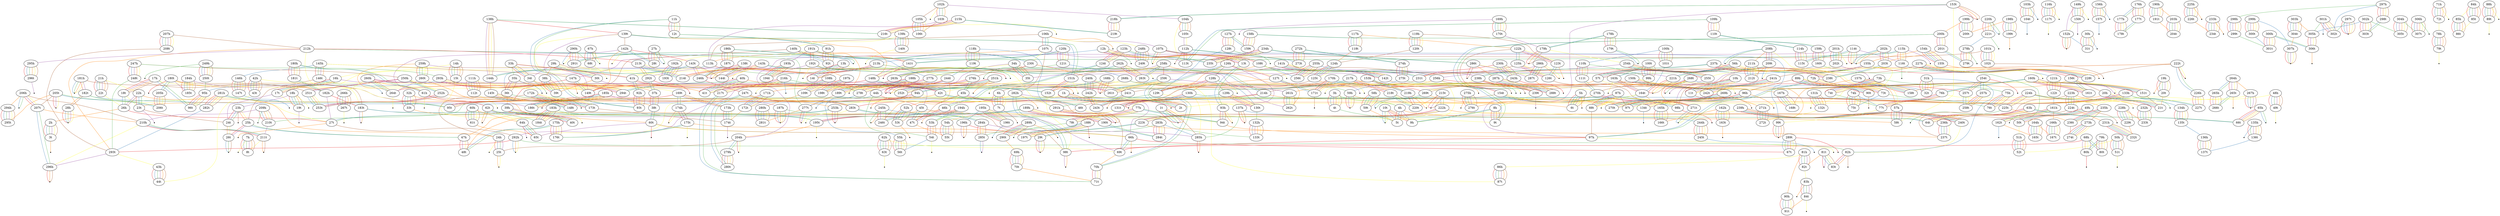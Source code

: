 graph {
edge [colorscheme=set19];
	"100h"	--	"101t"	[color=1];
	"100h"	--	"101t"	[color=3];
	"100h"	--	"101t"	[color=4];
	"100h"	--	"101t"	[color=5];
	"100h"	--	"101t"	[color=6];
	"100h"	--	"101t"	[color=7];
	"100h"	--	"110h"	[color=2];
	"100t"	--	"163h"	[color=3];
	"100t"	--	"99h"	[color=1];
	"100t"	--	"99h"	[color=2];
	"100t"	--	"99h"	[color=4];
	"100t"	--	"99h"	[color=5];
	"100t"	--	"99h"	[color=6];
	"100t"	--	"99h"	[color=7];
	"101h"	--	"102t"	[color=1];
	"101h"	--	"102t"	[color=2];
	"101h"	--	"102t"	[color=3];
	"101h"	--	"102t"	[color=4];
	"101h"	--	"102t"	[color=5];
	"101h"	--	"102t"	[color=6];
	"101h"	--	"113t"	[color=7];
	"101t"	--	"164t"	[color=2];
	"102h"	--	"103t"	[color=1];
	"102h"	--	"103t"	[color=2];
	"102h"	--	"103t"	[color=3];
	"102h"	--	"103t"	[color=5];
	"102h"	--	"104h"	[color=4];
	"102h"	--	"105h"	[color=7];
	"102h"	--	"-1"	[len=0.75,color=6];
	"102t"	--	"-2"	[len=0.75,color=7];
	"103h"	--	"104t"	[color=1];
	"103h"	--	"104t"	[color=3];
	"103h"	--	"104t"	[color=4];
	"103h"	--	"104t"	[color=5];
	"103h"	--	"104t"	[color=6];
	"103h"	--	"104t"	[color=7];
	"103h"	--	"-3"	[len=0.75,color=2];
	"103t"	--	"106t"	[color=7];
	"103t"	--	"113h"	[color=4];
	"103t"	--	"-4"	[len=0.75,color=6];
	"104h"	--	"105t"	[color=1];
	"104h"	--	"105t"	[color=2];
	"104h"	--	"105t"	[color=3];
	"104h"	--	"105t"	[color=5];
	"104h"	--	"105t"	[color=7];
	"104h"	--	"113t"	[color=6];
	"104t"	--	"-5"	[len=0.75,color=2];
	"105h"	--	"106t"	[color=1];
	"105h"	--	"106t"	[color=2];
	"105h"	--	"106t"	[color=3];
	"105h"	--	"106t"	[color=4];
	"105h"	--	"106t"	[color=5];
	"105h"	--	"106t"	[color=6];
	"105t"	--	"112h"	[color=4];
	"105t"	--	"112h"	[color=6];
	"106h"	--	"107h"	[color=4];
	"106h"	--	"107t"	[color=1];
	"106h"	--	"107t"	[color=2];
	"106h"	--	"107t"	[color=3];
	"106h"	--	"113h"	[color=7];
	"106h"	--	"248h"	[color=6];
	"106h"	--	"-6"	[len=0.75,color=5];
	"107h"	--	"108t"	[color=1];
	"107h"	--	"108t"	[color=7];
	"107h"	--	"99t"	[color=2];
	"107h"	--	"-7"	[len=0.75,color=3];
	"107h"	--	"-7"	[len=0.75,color=5];
	"107h"	--	"-7"	[len=0.75,color=6];
	"107t"	--	"113h"	[color=5];
	"107t"	--	"113t"	[color=4];
	"107t"	--	"230t"	[color=6];
	"107t"	--	"282h"	[color=7];
	"108h"	--	"109t"	[color=1];
	"108h"	--	"109t"	[color=2];
	"108h"	--	"109t"	[color=3];
	"108h"	--	"109t"	[color=4];
	"108h"	--	"109t"	[color=6];
	"108h"	--	"109t"	[color=7];
	"108h"	--	"278t"	[color=5];
	"108t"	--	"221h"	[color=4];
	"108t"	--	"256h"	[color=3];
	"108t"	--	"256t"	[color=2];
	"108t"	--	"277h"	[color=5];
	"108t"	--	"-8"	[len=0.75,color=6];
	"109h"	--	"110t"	[color=1];
	"109h"	--	"110t"	[color=4];
	"109h"	--	"110t"	[color=5];
	"109h"	--	"110t"	[color=6];
	"109h"	--	"110t"	[color=7];
	"109h"	--	"113t"	[color=2];
	"109h"	--	"113t"	[color=3];
	"109t"	--	"280h"	[color=5];
	"10h"	--	"11t"	[color=1];
	"10h"	--	"11t"	[color=2];
	"10h"	--	"11t"	[color=3];
	"10h"	--	"11t"	[color=4];
	"10h"	--	"11t"	[color=5];
	"10h"	--	"11t"	[color=6];
	"10h"	--	"270h"	[color=7];
	"10t"	--	"5t"	[color=4];
	"10t"	--	"9h"	[color=1];
	"10t"	--	"9h"	[color=5];
	"10t"	--	"9h"	[color=7];
	"10t"	--	"-9"	[len=0.75,color=2];
	"10t"	--	"-9"	[len=0.75,color=3];
	"10t"	--	"-9"	[len=0.75,color=6];
	"110h"	--	"111t"	[color=1];
	"110h"	--	"111t"	[color=4];
	"110h"	--	"111t"	[color=5];
	"110h"	--	"111t"	[color=6];
	"110h"	--	"111t"	[color=7];
	"110h"	--	"99h"	[color=3];
	"110t"	--	"114h"	[color=2];
	"110t"	--	"114h"	[color=3];
	"111h"	--	"112t"	[color=1];
	"111h"	--	"112t"	[color=2];
	"111h"	--	"112t"	[color=3];
	"111h"	--	"112t"	[color=4];
	"111h"	--	"112t"	[color=5];
	"111h"	--	"112t"	[color=7];
	"111h"	--	"169t"	[color=6];
	"111t"	--	"270h"	[color=2];
	"111t"	--	"270h"	[color=3];
	"112h"	--	"113t"	[color=1];
	"112h"	--	"113t"	[color=5];
	"112h"	--	"273t"	[color=2];
	"112h"	--	"273t"	[color=3];
	"112h"	--	"-10"	[len=0.75,color=7];
	"112t"	--	"-11"	[len=0.75,color=6];
	"113h"	--	"182h"	[color=6];
	"113h"	--	"244t"	[color=3];
	"113h"	--	"36t"	[color=2];
	"113h"	--	"-12"	[len=0.75,color=1];
	"114h"	--	"115t"	[color=1];
	"114h"	--	"115t"	[color=4];
	"114h"	--	"115t"	[color=5];
	"114h"	--	"115t"	[color=6];
	"114h"	--	"115t"	[color=7];
	"114t"	--	"115t"	[color=2];
	"114t"	--	"115t"	[color=3];
	"114t"	--	"116t"	[color=4];
	"114t"	--	"-13"	[len=0.75,color=1];
	"114t"	--	"-13"	[len=0.75,color=5];
	"114t"	--	"-13"	[len=0.75,color=6];
	"114t"	--	"-13"	[len=0.75,color=7];
	"115h"	--	"116t"	[color=1];
	"115h"	--	"116t"	[color=5];
	"115h"	--	"116t"	[color=6];
	"115h"	--	"116t"	[color=7];
	"115h"	--	"141t"	[color=2];
	"115h"	--	"141t"	[color=3];
	"115h"	--	"-14"	[len=0.75,color=4];
	"116h"	--	"117t"	[color=1];
	"116h"	--	"117t"	[color=2];
	"116h"	--	"117t"	[color=3];
	"116h"	--	"117t"	[color=4];
	"116h"	--	"117t"	[color=5];
	"116h"	--	"117t"	[color=7];
	"116h"	--	"-15"	[len=0.75,color=6];
	"116t"	--	"121h"	[color=2];
	"116t"	--	"-16"	[len=0.75,color=3];
	"117h"	--	"118t"	[color=1];
	"117h"	--	"118t"	[color=2];
	"117h"	--	"118t"	[color=3];
	"117h"	--	"118t"	[color=4];
	"117h"	--	"118t"	[color=6];
	"117h"	--	"118t"	[color=7];
	"117h"	--	"122h"	[color=5];
	"117t"	--	"-17"	[len=0.75,color=6];
	"118h"	--	"119t"	[color=1];
	"118h"	--	"119t"	[color=3];
	"118h"	--	"119t"	[color=4];
	"118h"	--	"119t"	[color=5];
	"118h"	--	"119t"	[color=6];
	"118h"	--	"119t"	[color=7];
	"118h"	--	"291h"	[color=2];
	"118t"	--	"124h"	[color=5];
	"119h"	--	"120t"	[color=1];
	"119h"	--	"120t"	[color=2];
	"119h"	--	"120t"	[color=3];
	"119h"	--	"120t"	[color=4];
	"119h"	--	"120t"	[color=5];
	"119h"	--	"120t"	[color=6];
	"119h"	--	"123t"	[color=7];
	"119t"	--	"244t"	[color=2];
	"11h"	--	"12t"	[color=1];
	"11h"	--	"12t"	[color=4];
	"11h"	--	"12t"	[color=5];
	"11h"	--	"12t"	[color=6];
	"11h"	--	"12t"	[color=7];
	"11h"	--	"93t"	[color=2];
	"11h"	--	"93t"	[color=3];
	"11t"	--	"-18"	[len=0.75,color=7];
	"120h"	--	"121t"	[color=1];
	"120h"	--	"121t"	[color=4];
	"120h"	--	"121t"	[color=5];
	"120h"	--	"121t"	[color=6];
	"120h"	--	"121t"	[color=7];
	"120h"	--	"291t"	[color=2];
	"120h"	--	"291t"	[color=3];
	"120t"	--	"124h"	[color=7];
	"121h"	--	"122t"	[color=1];
	"121h"	--	"122t"	[color=3];
	"121h"	--	"122t"	[color=4];
	"121h"	--	"122t"	[color=5];
	"121h"	--	"122t"	[color=6];
	"121h"	--	"122t"	[color=7];
	"121t"	--	"268h"	[color=2];
	"121t"	--	"-19"	[len=0.75,color=3];
	"122h"	--	"123t"	[color=1];
	"122h"	--	"123t"	[color=4];
	"122h"	--	"123t"	[color=6];
	"122h"	--	"125h"	[color=2];
	"122h"	--	"125h"	[color=3];
	"122h"	--	"239t"	[color=7];
	"122t"	--	"161h"	[color=2];
	"123h"	--	"124t"	[color=1];
	"123h"	--	"124t"	[color=4];
	"123h"	--	"124t"	[color=5];
	"123h"	--	"124t"	[color=6];
	"123h"	--	"124t"	[color=7];
	"123h"	--	"235t"	[color=2];
	"123h"	--	"235t"	[color=3];
	"123t"	--	"126t"	[color=2];
	"123t"	--	"126t"	[color=3];
	"123t"	--	"-20"	[len=0.75,color=5];
	"124h"	--	"125t"	[color=1];
	"124h"	--	"125t"	[color=2];
	"124h"	--	"125t"	[color=3];
	"124h"	--	"125t"	[color=4];
	"124h"	--	"125t"	[color=6];
	"124t"	--	"46h"	[color=2];
	"124t"	--	"46h"	[color=3];
	"125h"	--	"126t"	[color=1];
	"125h"	--	"126t"	[color=4];
	"125h"	--	"126t"	[color=5];
	"125h"	--	"126t"	[color=6];
	"125h"	--	"127t"	[color=7];
	"125t"	--	"129t"	[color=7];
	"125t"	--	"-21"	[len=0.75,color=5];
	"126h"	--	"127t"	[color=1];
	"126h"	--	"127t"	[color=6];
	"126h"	--	"128h"	[color=7];
	"126h"	--	"129t"	[color=5];
	"126h"	--	"137h"	[color=4];
	"126h"	--	"70h"	[color=2];
	"126h"	--	"70h"	[color=3];
	"126t"	--	"271t"	[color=7];
	"127h"	--	"128t"	[color=1];
	"127h"	--	"128t"	[color=4];
	"127h"	--	"128t"	[color=5];
	"127h"	--	"128t"	[color=6];
	"127h"	--	"128t"	[color=7];
	"127h"	--	"159t"	[color=2];
	"127h"	--	"159t"	[color=3];
	"127t"	--	"131t"	[color=5];
	"127t"	--	"171t"	[color=2];
	"127t"	--	"171t"	[color=3];
	"127t"	--	"-22"	[len=0.75,color=4];
	"128h"	--	"129h"	[color=3];
	"128h"	--	"129t"	[color=1];
	"128h"	--	"129t"	[color=4];
	"128h"	--	"130h"	[color=5];
	"128h"	--	"130t"	[color=2];
	"128h"	--	"-23"	[len=0.75,color=6];
	"128t"	--	"129t"	[color=2];
	"128t"	--	"-24"	[len=0.75,color=3];
	"129h"	--	"130t"	[color=1];
	"129h"	--	"130t"	[color=4];
	"129h"	--	"130t"	[color=5];
	"129h"	--	"130t"	[color=6];
	"129h"	--	"130t"	[color=7];
	"129h"	--	"277t"	[color=2];
	"129t"	--	"137h"	[color=6];
	"129t"	--	"291h"	[color=3];
	"12h"	--	"13t"	[color=1];
	"12h"	--	"13t"	[color=4];
	"12h"	--	"13t"	[color=5];
	"12h"	--	"13t"	[color=6];
	"12h"	--	"13t"	[color=7];
	"12h"	--	"213h"	[color=2];
	"12h"	--	"-25"	[len=0.75,color=3];
	"12t"	--	"91h"	[color=2];
	"12t"	--	"91h"	[color=3];
	"130h"	--	"131t"	[color=1];
	"130h"	--	"131t"	[color=2];
	"130h"	--	"131t"	[color=4];
	"130h"	--	"131t"	[color=7];
	"130h"	--	"134t"	[color=3];
	"130h"	--	"285h"	[color=6];
	"130t"	--	"132h"	[color=3];
	"131h"	--	"132t"	[color=1];
	"131h"	--	"132t"	[color=2];
	"131h"	--	"132t"	[color=3];
	"131h"	--	"132t"	[color=4];
	"131h"	--	"132t"	[color=5];
	"131h"	--	"132t"	[color=7];
	"131h"	--	"-26"	[len=0.75,color=6];
	"131t"	--	"133t"	[color=3];
	"131t"	--	"53h"	[color=6];
	"132h"	--	"133t"	[color=1];
	"132h"	--	"133t"	[color=2];
	"132h"	--	"133t"	[color=4];
	"132h"	--	"133t"	[color=5];
	"132h"	--	"133t"	[color=6];
	"132h"	--	"133t"	[color=7];
	"132t"	--	"272t"	[color=6];
	"133h"	--	"134h"	[color=2];
	"133h"	--	"134t"	[color=1];
	"133h"	--	"134t"	[color=4];
	"133h"	--	"134t"	[color=5];
	"133h"	--	"134t"	[color=6];
	"133h"	--	"134t"	[color=7];
	"133h"	--	"-27"	[len=0.75,color=3];
	"134h"	--	"135t"	[color=1];
	"134h"	--	"135t"	[color=3];
	"134h"	--	"135t"	[color=4];
	"134h"	--	"135t"	[color=5];
	"134h"	--	"135t"	[color=6];
	"134h"	--	"135t"	[color=7];
	"134t"	--	"-28"	[len=0.75,color=2];
	"135h"	--	"136t"	[color=1];
	"135h"	--	"136t"	[color=3];
	"135h"	--	"136t"	[color=4];
	"135h"	--	"136t"	[color=5];
	"135h"	--	"136t"	[color=6];
	"135h"	--	"136t"	[color=7];
	"135h"	--	"-29"	[len=0.75,color=2];
	"135t"	--	"136h"	[color=2];
	"136h"	--	"137t"	[color=1];
	"136h"	--	"137t"	[color=3];
	"136h"	--	"137t"	[color=4];
	"136h"	--	"137t"	[color=5];
	"136h"	--	"137t"	[color=6];
	"136h"	--	"137t"	[color=7];
	"136t"	--	"137t"	[color=2];
	"137h"	--	"244h"	[color=2];
	"137h"	--	"285h"	[color=3];
	"137h"	--	"-30"	[len=0.75,color=1];
	"137h"	--	"-30"	[len=0.75,color=5];
	"137h"	--	"-30"	[len=0.75,color=7];
	"138h"	--	"139t"	[color=1];
	"138h"	--	"144h"	[color=4];
	"138h"	--	"144h"	[color=5];
	"138h"	--	"144h"	[color=6];
	"138h"	--	"144h"	[color=7];
	"138h"	--	"216t"	[color=2];
	"138h"	--	"216t"	[color=3];
	"138t"	--	"144t"	[color=2];
	"138t"	--	"144t"	[color=3];
	"138t"	--	"246h"	[color=6];
	"138t"	--	"-31"	[len=0.75,color=1];
	"138t"	--	"-31"	[len=0.75,color=4];
	"138t"	--	"-31"	[len=0.75,color=5];
	"138t"	--	"-31"	[len=0.75,color=7];
	"139h"	--	"140h"	[color=6];
	"139h"	--	"140t"	[color=1];
	"139h"	--	"140t"	[color=2];
	"139h"	--	"140t"	[color=3];
	"139h"	--	"140t"	[color=4];
	"139h"	--	"140t"	[color=5];
	"139h"	--	"140t"	[color=7];
	"139t"	--	"142h"	[color=7];
	"139t"	--	"147h"	[color=6];
	"139t"	--	"148h"	[color=5];
	"139t"	--	"149t"	[color=4];
	"139t"	--	"151h"	[color=2];
	"139t"	--	"151h"	[color=3];
	"13h"	--	"14t"	[color=1];
	"13h"	--	"14t"	[color=2];
	"13h"	--	"14t"	[color=3];
	"13h"	--	"14t"	[color=4];
	"13h"	--	"14t"	[color=5];
	"13h"	--	"14t"	[color=7];
	"13h"	--	"244t"	[color=6];
	"13t"	--	"93h"	[color=2];
	"13t"	--	"93h"	[color=3];
	"140h"	--	"141t"	[color=1];
	"140h"	--	"141t"	[color=5];
	"140h"	--	"147h"	[color=4];
	"140h"	--	"149t"	[color=7];
	"140h"	--	"92t"	[color=2];
	"140h"	--	"92t"	[color=3];
	"140t"	--	"-32"	[len=0.75,color=6];
	"141h"	--	"142t"	[color=1];
	"141h"	--	"142t"	[color=2];
	"141h"	--	"142t"	[color=3];
	"141h"	--	"142t"	[color=4];
	"141h"	--	"142t"	[color=5];
	"141h"	--	"142t"	[color=6];
	"141h"	--	"151h"	[color=7];
	"141t"	--	"148h"	[color=4];
	"141t"	--	"148h"	[color=6];
	"141t"	--	"148h"	[color=7];
	"142h"	--	"143t"	[color=1];
	"142h"	--	"149t"	[color=5];
	"142h"	--	"28t"	[color=2];
	"142h"	--	"28t"	[color=3];
	"142h"	--	"61h"	[color=4];
	"142h"	--	"-33"	[len=0.75,color=6];
	"142t"	--	"-34"	[len=0.75,color=7];
	"143h"	--	"144t"	[color=1];
	"143h"	--	"144t"	[color=4];
	"143h"	--	"144t"	[color=5];
	"143h"	--	"214h"	[color=2];
	"143h"	--	"214h"	[color=3];
	"143h"	--	"246h"	[color=7];
	"143h"	--	"-35"	[len=0.75,color=6];
	"143t"	--	"144h"	[color=2];
	"143t"	--	"144h"	[color=3];
	"143t"	--	"144t"	[color=6];
	"143t"	--	"144t"	[color=7];
	"143t"	--	"246h"	[color=4];
	"143t"	--	"246h"	[color=5];
	"144h"	--	"145t"	[color=1];
	"145h"	--	"146h"	[color=2];
	"145h"	--	"146t"	[color=1];
	"145h"	--	"146t"	[color=3];
	"145h"	--	"146t"	[color=4];
	"145h"	--	"146t"	[color=5];
	"145h"	--	"147h"	[color=7];
	"145h"	--	"193t"	[color=6];
	"145t"	--	"148t"	[color=2];
	"145t"	--	"148t"	[color=3];
	"145t"	--	"148t"	[color=4];
	"145t"	--	"148t"	[color=5];
	"145t"	--	"148t"	[color=6];
	"145t"	--	"148t"	[color=7];
	"146h"	--	"147t"	[color=1];
	"146h"	--	"147t"	[color=3];
	"146h"	--	"147t"	[color=4];
	"146h"	--	"147t"	[color=5];
	"146h"	--	"147t"	[color=6];
	"146h"	--	"147t"	[color=7];
	"146t"	--	"149t"	[color=6];
	"146t"	--	"25h"	[color=7];
	"146t"	--	"-36"	[len=0.75,color=2];
	"147h"	--	"148t"	[color=1];
	"147h"	--	"149t"	[color=2];
	"147h"	--	"149t"	[color=3];
	"147h"	--	"-37"	[len=0.75,color=5];
	"147t"	--	"-38"	[len=0.75,color=2];
	"148h"	--	"149t"	[color=1];
	"148h"	--	"152t"	[color=2];
	"148h"	--	"152t"	[color=3];
	"149h"	--	"150t"	[color=1];
	"149h"	--	"150t"	[color=2];
	"149h"	--	"150t"	[color=3];
	"149h"	--	"150t"	[color=5];
	"149h"	--	"150t"	[color=7];
	"149h"	--	"152h"	[color=4];
	"149h"	--	"-39"	[len=0.75,color=6];
	"14h"	--	"15t"	[color=1];
	"14h"	--	"15t"	[color=2];
	"14h"	--	"15t"	[color=3];
	"14h"	--	"15t"	[color=4];
	"14h"	--	"15t"	[color=5];
	"14h"	--	"15t"	[color=7];
	"14h"	--	"16h"	[color=6];
	"14t"	--	"-40"	[len=0.75,color=6];
	"150h"	--	"151t"	[color=1];
	"150h"	--	"151t"	[color=2];
	"150h"	--	"151t"	[color=3];
	"150h"	--	"151t"	[color=4];
	"150h"	--	"151t"	[color=5];
	"150h"	--	"151t"	[color=6];
	"150h"	--	"152t"	[color=7];
	"150t"	--	"152h"	[color=6];
	"150t"	--	"-41"	[len=0.75,color=4];
	"151h"	--	"152t"	[color=1];
	"151h"	--	"152t"	[color=4];
	"151h"	--	"152t"	[color=5];
	"151h"	--	"-42"	[len=0.75,color=6];
	"151t"	--	"21t"	[color=7];
	"152h"	--	"31t"	[color=2];
	"152h"	--	"-43"	[len=0.75,color=1];
	"152h"	--	"-43"	[len=0.75,color=3];
	"152h"	--	"-43"	[len=0.75,color=5];
	"152h"	--	"-43"	[len=0.75,color=7];
	"152t"	--	"98t"	[color=6];
	"153h"	--	"154t"	[color=1];
	"153h"	--	"154t"	[color=4];
	"153h"	--	"171h"	[color=5];
	"153h"	--	"214h"	[color=7];
	"153h"	--	"215t"	[color=6];
	"153h"	--	"219h"	[color=2];
	"153h"	--	"219h"	[color=3];
	"153t"	--	"218h"	[color=2];
	"153t"	--	"218h"	[color=3];
	"153t"	--	"58t"	[color=6];
	"153t"	--	"97h"	[color=4];
	"153t"	--	"-44"	[len=0.75,color=1];
	"153t"	--	"-44"	[len=0.75,color=5];
	"153t"	--	"-44"	[len=0.75,color=7];
	"154h"	--	"155h"	[color=5];
	"154h"	--	"155t"	[color=1];
	"154h"	--	"155t"	[color=2];
	"154h"	--	"155t"	[color=3];
	"154h"	--	"155t"	[color=4];
	"154h"	--	"155t"	[color=6];
	"154h"	--	"155t"	[color=7];
	"154t"	--	"46t"	[color=7];
	"154t"	--	"98h"	[color=2];
	"154t"	--	"98h"	[color=3];
	"154t"	--	"98h"	[color=5];
	"154t"	--	"98h"	[color=6];
	"155h"	--	"156t"	[color=1];
	"155h"	--	"221h"	[color=2];
	"155h"	--	"221h"	[color=3];
	"155h"	--	"98h"	[color=4];
	"155h"	--	"98h"	[color=7];
	"155h"	--	"-45"	[len=0.75,color=6];
	"155t"	--	"-46"	[len=0.75,color=5];
	"156h"	--	"157t"	[color=1];
	"156h"	--	"157t"	[color=3];
	"156h"	--	"157t"	[color=4];
	"156h"	--	"157t"	[color=5];
	"156h"	--	"157t"	[color=6];
	"156h"	--	"157t"	[color=7];
	"156h"	--	"-47"	[len=0.75,color=2];
	"156t"	--	"158t"	[color=5];
	"156t"	--	"161t"	[color=2];
	"156t"	--	"161t"	[color=3];
	"156t"	--	"20h"	[color=7];
	"156t"	--	"-48"	[len=0.75,color=4];
	"156t"	--	"-48"	[len=0.75,color=6];
	"157h"	--	"158t"	[color=1];
	"157h"	--	"158t"	[color=2];
	"157h"	--	"158t"	[color=3];
	"157h"	--	"158t"	[color=4];
	"157h"	--	"158t"	[color=6];
	"157h"	--	"158t"	[color=7];
	"157h"	--	"168t"	[color=5];
	"157t"	--	"-49"	[len=0.75,color=2];
	"158h"	--	"159h"	[color=2];
	"158h"	--	"159h"	[color=3];
	"158h"	--	"159t"	[color=1];
	"158h"	--	"159t"	[color=4];
	"158h"	--	"159t"	[color=5];
	"158h"	--	"159t"	[color=6];
	"158h"	--	"159t"	[color=7];
	"159h"	--	"160t"	[color=1];
	"159h"	--	"160t"	[color=4];
	"159h"	--	"160t"	[color=5];
	"159h"	--	"160t"	[color=6];
	"159h"	--	"160t"	[color=7];
	"15t"	--	"40t"	[color=6];
	"160h"	--	"161t"	[color=1];
	"160h"	--	"161t"	[color=4];
	"160h"	--	"161t"	[color=5];
	"160h"	--	"161t"	[color=6];
	"160h"	--	"161t"	[color=7];
	"160h"	--	"76h"	[color=2];
	"160h"	--	"76h"	[color=3];
	"160t"	--	"162t"	[color=3];
	"160t"	--	"163h"	[color=2];
	"161h"	--	"162t"	[color=1];
	"161h"	--	"162t"	[color=4];
	"161h"	--	"162t"	[color=6];
	"161h"	--	"162t"	[color=7];
	"161h"	--	"166h"	[color=5];
	"161h"	--	"-50"	[len=0.75,color=3];
	"162h"	--	"163t"	[color=1];
	"162h"	--	"163t"	[color=2];
	"162h"	--	"163t"	[color=3];
	"162h"	--	"163t"	[color=4];
	"162h"	--	"163t"	[color=6];
	"162h"	--	"163t"	[color=7];
	"162h"	--	"166t"	[color=5];
	"162t"	--	"165t"	[color=5];
	"162t"	--	"-51"	[len=0.75,color=2];
	"163h"	--	"164t"	[color=1];
	"163h"	--	"164t"	[color=4];
	"163h"	--	"164t"	[color=7];
	"163h"	--	"167h"	[color=5];
	"163h"	--	"-52"	[len=0.75,color=6];
	"163t"	--	"-53"	[len=0.75,color=5];
	"164h"	--	"165t"	[color=1];
	"164h"	--	"165t"	[color=2];
	"164h"	--	"165t"	[color=3];
	"164h"	--	"165t"	[color=4];
	"164h"	--	"165t"	[color=6];
	"164h"	--	"165t"	[color=7];
	"164h"	--	"167t"	[color=5];
	"164t"	--	"165h"	[color=5];
	"164t"	--	"210t"	[color=3];
	"164t"	--	"-54"	[len=0.75,color=6];
	"165h"	--	"166t"	[color=1];
	"165h"	--	"166t"	[color=2];
	"165h"	--	"166t"	[color=3];
	"165h"	--	"166t"	[color=4];
	"165h"	--	"166t"	[color=6];
	"165h"	--	"166t"	[color=7];
	"166h"	--	"167t"	[color=1];
	"166h"	--	"167t"	[color=2];
	"166h"	--	"167t"	[color=3];
	"166h"	--	"167t"	[color=4];
	"166h"	--	"167t"	[color=6];
	"166h"	--	"167t"	[color=7];
	"167h"	--	"168t"	[color=1];
	"167h"	--	"168t"	[color=2];
	"167h"	--	"168t"	[color=3];
	"167h"	--	"168t"	[color=4];
	"167h"	--	"168t"	[color=6];
	"167h"	--	"168t"	[color=7];
	"168h"	--	"294t"	[color=2];
	"168h"	--	"294t"	[color=3];
	"168h"	--	"87t"	[color=6];
	"168h"	--	"-55"	[len=0.75,color=1];
	"168h"	--	"-55"	[len=0.75,color=4];
	"168h"	--	"-55"	[len=0.75,color=5];
	"168h"	--	"-55"	[len=0.75,color=7];
	"169h"	--	"170t"	[color=1];
	"169h"	--	"170t"	[color=2];
	"169h"	--	"170t"	[color=3];
	"169h"	--	"170t"	[color=5];
	"169h"	--	"170t"	[color=6];
	"169h"	--	"170t"	[color=7];
	"169h"	--	"-56"	[len=0.75,color=4];
	"169t"	--	"173h"	[color=4];
	"169t"	--	"173h"	[color=5];
	"169t"	--	"173h"	[color=7];
	"169t"	--	"174h"	[color=2];
	"169t"	--	"174h"	[color=3];
	"169t"	--	"-57"	[len=0.75,color=1];
	"16h"	--	"17t"	[color=1];
	"16h"	--	"17t"	[color=2];
	"16h"	--	"17t"	[color=3];
	"16h"	--	"17t"	[color=5];
	"16h"	--	"17t"	[color=7];
	"16h"	--	"45t"	[color=4];
	"170h"	--	"171t"	[color=1];
	"170h"	--	"171t"	[color=4];
	"170h"	--	"171t"	[color=5];
	"170h"	--	"171t"	[color=6];
	"170h"	--	"241t"	[color=7];
	"170h"	--	"9t"	[color=2];
	"170h"	--	"9t"	[color=3];
	"170t"	--	"179h"	[color=4];
	"171h"	--	"172t"	[color=1];
	"171h"	--	"172t"	[color=2];
	"171h"	--	"172t"	[color=3];
	"171h"	--	"172t"	[color=4];
	"171h"	--	"172t"	[color=6];
	"171h"	--	"172t"	[color=7];
	"171t"	--	"-58"	[len=0.75,color=7];
	"172h"	--	"173t"	[color=1];
	"172h"	--	"173t"	[color=2];
	"172h"	--	"173t"	[color=3];
	"172h"	--	"173t"	[color=4];
	"172h"	--	"173t"	[color=5];
	"172h"	--	"173t"	[color=6];
	"172h"	--	"24h"	[color=7];
	"172t"	--	"174t"	[color=5];
	"173h"	--	"174t"	[color=1];
	"173h"	--	"174t"	[color=2];
	"173h"	--	"174t"	[color=3];
	"173h"	--	"174t"	[color=6];
	"173t"	--	"174t"	[color=7];
	"174h"	--	"175t"	[color=1];
	"174h"	--	"175t"	[color=4];
	"174h"	--	"175t"	[color=7];
	"174h"	--	"-59"	[len=0.75,color=5];
	"174h"	--	"-59"	[len=0.75,color=6];
	"174t"	--	"-60"	[len=0.75,color=4];
	"175h"	--	"176t"	[color=1];
	"175h"	--	"176t"	[color=4];
	"175h"	--	"176t"	[color=5];
	"175h"	--	"176t"	[color=6];
	"175h"	--	"176t"	[color=7];
	"175h"	--	"48t"	[color=2];
	"175h"	--	"48t"	[color=3];
	"175t"	--	"176t"	[color=2];
	"175t"	--	"176t"	[color=3];
	"175t"	--	"29t"	[color=5];
	"175t"	--	"-61"	[len=0.75,color=6];
	"176h"	--	"177h"	[color=2];
	"176h"	--	"177h"	[color=3];
	"176h"	--	"177t"	[color=1];
	"176h"	--	"177t"	[color=4];
	"176h"	--	"177t"	[color=5];
	"176h"	--	"177t"	[color=6];
	"176h"	--	"177t"	[color=7];
	"177h"	--	"178t"	[color=1];
	"177h"	--	"178t"	[color=4];
	"177h"	--	"178t"	[color=5];
	"177h"	--	"178t"	[color=6];
	"177h"	--	"178t"	[color=7];
	"177t"	--	"178t"	[color=2];
	"177t"	--	"178t"	[color=3];
	"178h"	--	"179h"	[color=2];
	"178h"	--	"179h"	[color=3];
	"178h"	--	"179t"	[color=1];
	"178h"	--	"179t"	[color=4];
	"178h"	--	"179t"	[color=5];
	"178h"	--	"179t"	[color=6];
	"178h"	--	"179t"	[color=7];
	"179h"	--	"254h"	[color=6];
	"179h"	--	"-62"	[len=0.75,color=1];
	"179h"	--	"-62"	[len=0.75,color=5];
	"179h"	--	"-62"	[len=0.75,color=7];
	"179t"	--	"-63"	[len=0.75,color=2];
	"179t"	--	"-63"	[len=0.75,color=3];
	"17h"	--	"18t"	[color=1];
	"17h"	--	"18t"	[color=4];
	"17h"	--	"18t"	[color=5];
	"17h"	--	"18t"	[color=7];
	"17h"	--	"270h"	[color=6];
	"17h"	--	"96t"	[color=2];
	"17h"	--	"96t"	[color=3];
	"17t"	--	"19t"	[color=6];
	"17t"	--	"24t"	[color=4];
	"180h"	--	"181t"	[color=1];
	"180h"	--	"181t"	[color=4];
	"180h"	--	"181t"	[color=5];
	"180h"	--	"181t"	[color=6];
	"180h"	--	"181t"	[color=7];
	"180h"	--	"61h"	[color=2];
	"180h"	--	"61h"	[color=3];
	"180t"	--	"182h"	[color=5];
	"180t"	--	"183t"	[color=6];
	"180t"	--	"183t"	[color=7];
	"180t"	--	"185t"	[color=4];
	"180t"	--	"205h"	[color=2];
	"180t"	--	"205h"	[color=3];
	"180t"	--	"-64"	[len=0.75,color=1];
	"181h"	--	"182h"	[color=7];
	"181h"	--	"182t"	[color=1];
	"181h"	--	"182t"	[color=4];
	"181h"	--	"-65"	[len=0.75,color=2];
	"181h"	--	"-65"	[len=0.75,color=3];
	"181h"	--	"-65"	[len=0.75,color=5];
	"181h"	--	"-65"	[len=0.75,color=6];
	"181t"	--	"182h"	[color=2];
	"181t"	--	"182h"	[color=3];
	"182h"	--	"183t"	[color=1];
	"182h"	--	"27t"	[color=4];
	"182t"	--	"225t"	[color=2];
	"182t"	--	"27t"	[color=6];
	"182t"	--	"282t"	[color=3];
	"182t"	--	"28h"	[color=5];
	"182t"	--	"28h"	[color=7];
	"183h"	--	"184t"	[color=1];
	"183h"	--	"184t"	[color=2];
	"183h"	--	"184t"	[color=4];
	"183h"	--	"184t"	[color=5];
	"183h"	--	"184t"	[color=6];
	"183h"	--	"184t"	[color=7];
	"183h"	--	"195t"	[color=3];
	"183t"	--	"184t"	[color=3];
	"183t"	--	"195t"	[color=2];
	"183t"	--	"-66"	[len=0.75,color=4];
	"183t"	--	"-66"	[len=0.75,color=5];
	"184h"	--	"185t"	[color=1];
	"184h"	--	"185t"	[color=2];
	"184h"	--	"185t"	[color=3];
	"184h"	--	"185t"	[color=5];
	"184h"	--	"185t"	[color=6];
	"184h"	--	"185t"	[color=7];
	"184h"	--	"186t"	[color=4];
	"185h"	--	"186t"	[color=1];
	"185h"	--	"186t"	[color=2];
	"185h"	--	"186t"	[color=3];
	"185h"	--	"186t"	[color=5];
	"185h"	--	"186t"	[color=6];
	"185h"	--	"186t"	[color=7];
	"185h"	--	"187h"	[color=4];
	"186h"	--	"187t"	[color=1];
	"186h"	--	"187t"	[color=4];
	"186h"	--	"187t"	[color=5];
	"186h"	--	"187t"	[color=6];
	"186h"	--	"187t"	[color=7];
	"186h"	--	"-67"	[len=0.75,color=2];
	"186h"	--	"-67"	[len=0.75,color=3];
	"187h"	--	"196h"	[color=3];
	"187h"	--	"-68"	[len=0.75,color=1];
	"187h"	--	"-68"	[len=0.75,color=2];
	"187h"	--	"-68"	[len=0.75,color=5];
	"187h"	--	"-68"	[len=0.75,color=6];
	"187h"	--	"-68"	[len=0.75,color=7];
	"187t"	--	"246h"	[color=2];
	"187t"	--	"246h"	[color=3];
	"188h"	--	"189t"	[color=1];
	"188h"	--	"189t"	[color=2];
	"188h"	--	"189t"	[color=3];
	"188h"	--	"189t"	[color=4];
	"188h"	--	"189t"	[color=5];
	"188h"	--	"189t"	[color=6];
	"188h"	--	"-69"	[len=0.75,color=7];
	"188t"	--	"197t"	[color=2];
	"188t"	--	"197t"	[color=3];
	"188t"	--	"197t"	[color=4];
	"188t"	--	"197t"	[color=5];
	"188t"	--	"197t"	[color=6];
	"188t"	--	"197t"	[color=7];
	"188t"	--	"-70"	[len=0.75,color=1];
	"189h"	--	"190t"	[color=1];
	"189h"	--	"190t"	[color=4];
	"189h"	--	"190t"	[color=5];
	"189h"	--	"190t"	[color=6];
	"189h"	--	"190t"	[color=7];
	"189h"	--	"246t"	[color=2];
	"189h"	--	"246t"	[color=3];
	"189t"	--	"277t"	[color=7];
	"18h"	--	"19t"	[color=1];
	"18h"	--	"19t"	[color=2];
	"18h"	--	"19t"	[color=3];
	"18h"	--	"19t"	[color=5];
	"18h"	--	"19t"	[color=7];
	"18h"	--	"23h"	[color=4];
	"18h"	--	"-71"	[len=0.75,color=6];
	"18t"	--	"23t"	[color=6];
	"18t"	--	"26h"	[color=2];
	"18t"	--	"26h"	[color=3];
	"190h"	--	"191t"	[color=1];
	"190h"	--	"191t"	[color=2];
	"190h"	--	"191t"	[color=3];
	"190h"	--	"191t"	[color=4];
	"190h"	--	"191t"	[color=6];
	"190h"	--	"191t"	[color=7];
	"190h"	--	"203h"	[color=5];
	"190t"	--	"284t"	[color=2];
	"190t"	--	"284t"	[color=3];
	"191h"	--	"192h"	[color=6];
	"191h"	--	"192t"	[color=1];
	"191h"	--	"192t"	[color=7];
	"191h"	--	"193h"	[color=4];
	"191h"	--	"198t"	[color=5];
	"191h"	--	"230t"	[color=2];
	"191h"	--	"230t"	[color=3];
	"191t"	--	"204t"	[color=5];
	"192h"	--	"193t"	[color=1];
	"192h"	--	"193t"	[color=2];
	"192h"	--	"193t"	[color=3];
	"192h"	--	"193t"	[color=4];
	"192h"	--	"193t"	[color=5];
	"192h"	--	"193t"	[color=7];
	"192t"	--	"194t"	[color=4];
	"192t"	--	"197h"	[color=5];
	"192t"	--	"231t"	[color=2];
	"192t"	--	"231t"	[color=3];
	"192t"	--	"-72"	[len=0.75,color=6];
	"193h"	--	"194t"	[color=1];
	"193h"	--	"194t"	[color=2];
	"193h"	--	"194t"	[color=3];
	"193h"	--	"194t"	[color=5];
	"193h"	--	"194t"	[color=6];
	"193h"	--	"194t"	[color=7];
	"194h"	--	"195t"	[color=1];
	"194h"	--	"195t"	[color=4];
	"194h"	--	"195t"	[color=7];
	"194h"	--	"196h"	[color=6];
	"194h"	--	"53h"	[color=2];
	"194h"	--	"53h"	[color=3];
	"194h"	--	"-73"	[len=0.75,color=5];
	"195h"	--	"196h"	[color=2];
	"195h"	--	"196t"	[color=1];
	"195h"	--	"196t"	[color=3];
	"195h"	--	"196t"	[color=4];
	"195h"	--	"196t"	[color=5];
	"195h"	--	"196t"	[color=6];
	"195h"	--	"196t"	[color=7];
	"195t"	--	"204h"	[color=5];
	"195t"	--	"-74"	[len=0.75,color=6];
	"196h"	--	"197t"	[color=1];
	"196h"	--	"-75"	[len=0.75,color=4];
	"196h"	--	"-75"	[len=0.75,color=5];
	"196h"	--	"-75"	[len=0.75,color=7];
	"196t"	--	"-76"	[len=0.75,color=2];
	"197h"	--	"198t"	[color=1];
	"197h"	--	"198t"	[color=2];
	"197h"	--	"198t"	[color=3];
	"197h"	--	"198t"	[color=4];
	"197h"	--	"198t"	[color=6];
	"197h"	--	"198t"	[color=7];
	"198h"	--	"199t"	[color=1];
	"198h"	--	"199t"	[color=2];
	"198h"	--	"199t"	[color=3];
	"198h"	--	"199t"	[color=4];
	"198h"	--	"199t"	[color=6];
	"198h"	--	"199t"	[color=7];
	"198h"	--	"200t"	[color=5];
	"199h"	--	"200h"	[color=5];
	"199h"	--	"200t"	[color=1];
	"199h"	--	"200t"	[color=2];
	"199h"	--	"200t"	[color=3];
	"199h"	--	"200t"	[color=4];
	"199h"	--	"200t"	[color=6];
	"199h"	--	"200t"	[color=7];
	"199t"	--	"-77"	[len=0.75,color=5];
	"19h"	--	"20t"	[color=1];
	"19h"	--	"20t"	[color=2];
	"19h"	--	"20t"	[color=3];
	"19h"	--	"20t"	[color=4];
	"19h"	--	"20t"	[color=6];
	"19h"	--	"20t"	[color=7];
	"19h"	--	"-78"	[len=0.75,color=5];
	"19t"	--	"-79"	[len=0.75,color=4];
	"1h"	--	"253h"	[color=6];
	"1h"	--	"2t"	[color=1];
	"1h"	--	"2t"	[color=2];
	"1h"	--	"2t"	[color=3];
	"1h"	--	"2t"	[color=4];
	"1h"	--	"2t"	[color=5];
	"1h"	--	"2t"	[color=7];
	"1t"	--	"285h"	[color=7];
	"1t"	--	"9t"	[color=6];
	"1t"	--	"-80"	[len=0.75,color=1];
	"1t"	--	"-80"	[len=0.75,color=2];
	"1t"	--	"-80"	[len=0.75,color=3];
	"1t"	--	"-80"	[len=0.75,color=4];
	"1t"	--	"-80"	[len=0.75,color=5];
	"200h"	--	"201t"	[color=1];
	"200h"	--	"201t"	[color=4];
	"200h"	--	"201t"	[color=6];
	"200h"	--	"201t"	[color=7];
	"200h"	--	"239t"	[color=2];
	"200h"	--	"239t"	[color=3];
	"201h"	--	"202t"	[color=1];
	"201h"	--	"202t"	[color=2];
	"201h"	--	"202t"	[color=3];
	"201h"	--	"202t"	[color=5];
	"201h"	--	"202t"	[color=7];
	"201h"	--	"204h"	[color=4];
	"201h"	--	"-81"	[len=0.75,color=6];
	"201t"	--	"203t"	[color=5];
	"201t"	--	"279t"	[color=2];
	"201t"	--	"279t"	[color=3];
	"202h"	--	"203t"	[color=1];
	"202h"	--	"203t"	[color=4];
	"202h"	--	"203t"	[color=6];
	"202h"	--	"203t"	[color=7];
	"202h"	--	"-82"	[len=0.75,color=2];
	"202h"	--	"-82"	[len=0.75,color=3];
	"202h"	--	"-82"	[len=0.75,color=5];
	"202t"	--	"255t"	[color=6];
	"202t"	--	"-83"	[len=0.75,color=4];
	"203h"	--	"204t"	[color=1];
	"203h"	--	"204t"	[color=2];
	"203h"	--	"204t"	[color=3];
	"203h"	--	"204t"	[color=4];
	"203h"	--	"204t"	[color=6];
	"203h"	--	"204t"	[color=7];
	"203t"	--	"238t"	[color=2];
	"203t"	--	"238t"	[color=3];
	"204h"	--	"25t"	[color=7];
	"204h"	--	"279h"	[color=2];
	"204h"	--	"279h"	[color=3];
	"204h"	--	"-84"	[len=0.75,color=1];
	"204h"	--	"-84"	[len=0.75,color=6];
	"205h"	--	"206t"	[color=1];
	"205h"	--	"206t"	[color=4];
	"205h"	--	"206t"	[color=5];
	"205h"	--	"206t"	[color=6];
	"205h"	--	"206t"	[color=7];
	"205t"	--	"206t"	[color=2];
	"205t"	--	"206t"	[color=3];
	"205t"	--	"207t"	[color=7];
	"205t"	--	"295t"	[color=5];
	"205t"	--	"-85"	[len=0.75,color=1];
	"205t"	--	"-85"	[len=0.75,color=4];
	"205t"	--	"-85"	[len=0.75,color=6];
	"206h"	--	"207t"	[color=1];
	"206h"	--	"207t"	[color=4];
	"206h"	--	"207t"	[color=6];
	"206h"	--	"210h"	[color=7];
	"206h"	--	"294h"	[color=5];
	"206h"	--	"-86"	[len=0.75,color=2];
	"206h"	--	"-86"	[len=0.75,color=3];
	"207h"	--	"208t"	[color=1];
	"207h"	--	"208t"	[color=2];
	"207h"	--	"208t"	[color=3];
	"207h"	--	"208t"	[color=4];
	"207h"	--	"208t"	[color=5];
	"207h"	--	"208t"	[color=6];
	"207h"	--	"212h"	[color=7];
	"207t"	--	"210h"	[color=5];
	"207t"	--	"296h"	[color=2];
	"207t"	--	"296h"	[color=3];
	"208h"	--	"209t"	[color=1];
	"208h"	--	"209t"	[color=4];
	"208h"	--	"209t"	[color=7];
	"208h"	--	"211h"	[color=5];
	"208h"	--	"271h"	[color=6];
	"208h"	--	"-87"	[len=0.75,color=2];
	"208h"	--	"-87"	[len=0.75,color=3];
	"208t"	--	"293t"	[color=7];
	"209h"	--	"210h"	[color=4];
	"209h"	--	"210t"	[color=1];
	"209h"	--	"210t"	[color=2];
	"209h"	--	"210t"	[color=5];
	"209h"	--	"210t"	[color=6];
	"209h"	--	"210t"	[color=7];
	"209h"	--	"-88"	[len=0.75,color=3];
	"209t"	--	"212t"	[color=5];
	"209t"	--	"277h"	[color=3];
	"209t"	--	"-89"	[len=0.75,color=2];
	"209t"	--	"-89"	[len=0.75,color=6];
	"20h"	--	"21t"	[color=1];
	"20h"	--	"21t"	[color=2];
	"20h"	--	"21t"	[color=3];
	"20h"	--	"21t"	[color=4];
	"20h"	--	"21t"	[color=6];
	"20h"	--	"23t"	[color=5];
	"20t"	--	"21t"	[color=5];
	"210h"	--	"211t"	[color=1];
	"210h"	--	"211t"	[color=2];
	"210h"	--	"211t"	[color=3];
	"210h"	--	"296h"	[color=6];
	"210t"	--	"211t"	[color=4];
	"211h"	--	"212t"	[color=1];
	"211h"	--	"212t"	[color=2];
	"211h"	--	"212t"	[color=3];
	"211h"	--	"212t"	[color=4];
	"211h"	--	"212t"	[color=6];
	"211h"	--	"212t"	[color=7];
	"211t"	--	"8t"	[color=6];
	"211t"	--	"-90"	[len=0.75,color=5];
	"211t"	--	"-90"	[len=0.75,color=7];
	"212h"	--	"213t"	[color=1];
	"212h"	--	"277h"	[color=2];
	"212h"	--	"277t"	[color=3];
	"212h"	--	"293t"	[color=5];
	"212h"	--	"295h"	[color=4];
	"212h"	--	"95t"	[color=6];
	"213h"	--	"214t"	[color=1];
	"213h"	--	"214t"	[color=5];
	"213h"	--	"214t"	[color=7];
	"213h"	--	"291h"	[color=6];
	"213h"	--	"292t"	[color=4];
	"213h"	--	"-91"	[len=0.75,color=3];
	"213t"	--	"214t"	[color=2];
	"213t"	--	"214t"	[color=3];
	"213t"	--	"214t"	[color=4];
	"213t"	--	"214t"	[color=6];
	"213t"	--	"292t"	[color=5];
	"213t"	--	"292t"	[color=7];
	"214h"	--	"97t"	[color=5];
	"214h"	--	"-92"	[len=0.75,color=1];
	"214h"	--	"-92"	[len=0.75,color=4];
	"214h"	--	"-92"	[len=0.75,color=6];
	"215h"	--	"216t"	[color=1];
	"215h"	--	"216t"	[color=4];
	"215h"	--	"216t"	[color=5];
	"215h"	--	"216t"	[color=6];
	"215h"	--	"216t"	[color=7];
	"215h"	--	"219t"	[color=2];
	"215h"	--	"219t"	[color=3];
	"215t"	--	"220t"	[color=5];
	"215t"	--	"222h"	[color=2];
	"215t"	--	"222h"	[color=3];
	"215t"	--	"-93"	[len=0.75,color=1];
	"215t"	--	"-93"	[len=0.75,color=4];
	"215t"	--	"-93"	[len=0.75,color=7];
	"216h"	--	"217t"	[color=1];
	"216h"	--	"217t"	[color=4];
	"216h"	--	"217t"	[color=5];
	"216h"	--	"217t"	[color=6];
	"216h"	--	"217t"	[color=7];
	"216h"	--	"278t"	[color=3];
	"216h"	--	"-94"	[len=0.75,color=2];
	"217h"	--	"218t"	[color=1];
	"217h"	--	"218t"	[color=4];
	"217h"	--	"218t"	[color=5];
	"217h"	--	"219h"	[color=7];
	"217h"	--	"94h"	[color=2];
	"217h"	--	"94h"	[color=3];
	"217h"	--	"-95"	[len=0.75,color=6];
	"217t"	--	"71t"	[color=2];
	"217t"	--	"71t"	[color=3];
	"218h"	--	"219t"	[color=1];
	"218h"	--	"219t"	[color=4];
	"218h"	--	"219t"	[color=5];
	"218h"	--	"219t"	[color=6];
	"218h"	--	"219t"	[color=7];
	"218t"	--	"220t"	[color=2];
	"218t"	--	"220t"	[color=3];
	"218t"	--	"220t"	[color=6];
	"218t"	--	"220t"	[color=7];
	"219h"	--	"220t"	[color=1];
	"219h"	--	"220t"	[color=4];
	"219h"	--	"-96"	[len=0.75,color=5];
	"219h"	--	"-96"	[len=0.75,color=6];
	"21h"	--	"22h"	[color=6];
	"21h"	--	"22t"	[color=1];
	"21h"	--	"22t"	[color=2];
	"21h"	--	"22t"	[color=3];
	"21h"	--	"22t"	[color=4];
	"21h"	--	"22t"	[color=5];
	"21h"	--	"22t"	[color=7];
	"220h"	--	"221t"	[color=1];
	"220h"	--	"221t"	[color=4];
	"220h"	--	"221t"	[color=5];
	"220h"	--	"221t"	[color=6];
	"220h"	--	"221t"	[color=7];
	"220h"	--	"-97"	[len=0.75,color=2];
	"220h"	--	"-97"	[len=0.75,color=3];
	"221h"	--	"-98"	[len=0.75,color=1];
	"221h"	--	"-98"	[len=0.75,color=5];
	"221h"	--	"-98"	[len=0.75,color=6];
	"221h"	--	"-98"	[len=0.75,color=7];
	"221t"	--	"278h"	[color=2];
	"221t"	--	"-99"	[len=0.75,color=3];
	"222h"	--	"223t"	[color=1];
	"222h"	--	"223t"	[color=4];
	"222h"	--	"223t"	[color=6];
	"222h"	--	"223t"	[color=7];
	"222h"	--	"236h"	[color=5];
	"222t"	--	"226h"	[color=2];
	"222t"	--	"226h"	[color=3];
	"222t"	--	"228t"	[color=7];
	"222t"	--	"231t"	[color=4];
	"222t"	--	"231t"	[color=5];
	"222t"	--	"-100"	[len=0.75,color=1];
	"222t"	--	"-100"	[len=0.75,color=6];
	"223h"	--	"224t"	[color=1];
	"223h"	--	"224t"	[color=2];
	"223h"	--	"224t"	[color=3];
	"223h"	--	"224t"	[color=4];
	"223h"	--	"224t"	[color=6];
	"223h"	--	"232h"	[color=5];
	"223h"	--	"237t"	[color=7];
	"223t"	--	"237t"	[color=5];
	"223t"	--	"29t"	[color=2];
	"223t"	--	"29t"	[color=3];
	"224h"	--	"225t"	[color=1];
	"224h"	--	"225t"	[color=4];
	"224h"	--	"225t"	[color=6];
	"224h"	--	"225t"	[color=7];
	"224h"	--	"227t"	[color=2];
	"224h"	--	"227t"	[color=3];
	"224h"	--	"235h"	[color=5];
	"224t"	--	"231h"	[color=5];
	"224t"	--	"236h"	[color=7];
	"225h"	--	"226t"	[color=1];
	"225h"	--	"226t"	[color=2];
	"225h"	--	"226t"	[color=3];
	"225h"	--	"226t"	[color=4];
	"225h"	--	"226t"	[color=6];
	"225h"	--	"226t"	[color=7];
	"225h"	--	"-101"	[len=0.75,color=5];
	"225t"	--	"236t"	[color=5];
	"225t"	--	"-102"	[len=0.75,color=3];
	"226h"	--	"227t"	[color=1];
	"226h"	--	"227t"	[color=4];
	"226h"	--	"227t"	[color=5];
	"226h"	--	"227t"	[color=6];
	"226h"	--	"227t"	[color=7];
	"226t"	--	"234t"	[color=5];
	"227h"	--	"228t"	[color=1];
	"227h"	--	"228t"	[color=2];
	"227h"	--	"228t"	[color=3];
	"227h"	--	"228t"	[color=4];
	"227h"	--	"228t"	[color=5];
	"227h"	--	"228t"	[color=6];
	"227h"	--	"241h"	[color=7];
	"228h"	--	"229t"	[color=1];
	"228h"	--	"229t"	[color=2];
	"228h"	--	"229t"	[color=3];
	"228h"	--	"229t"	[color=4];
	"228h"	--	"229t"	[color=6];
	"228h"	--	"229t"	[color=7];
	"228h"	--	"233t"	[color=5];
	"229t"	--	"232t"	[color=5];
	"22h"	--	"23t"	[color=1];
	"22h"	--	"23t"	[color=2];
	"22h"	--	"23t"	[color=3];
	"22h"	--	"24h"	[color=5];
	"22h"	--	"26h"	[color=4];
	"22h"	--	"26h"	[color=7];
	"22t"	--	"26h"	[color=6];
	"230h"	--	"231t"	[color=1];
	"230h"	--	"243h"	[color=2];
	"230h"	--	"243h"	[color=3];
	"230h"	--	"243h"	[color=4];
	"230h"	--	"243h"	[color=5];
	"230h"	--	"243h"	[color=6];
	"230h"	--	"243h"	[color=7];
	"230t"	--	"238h"	[color=4];
	"230t"	--	"240h"	[color=5];
	"230t"	--	"276h"	[color=7];
	"230t"	--	"-103"	[len=0.75,color=1];
	"231h"	--	"232t"	[color=1];
	"231h"	--	"232t"	[color=2];
	"231h"	--	"232t"	[color=3];
	"231h"	--	"232t"	[color=4];
	"231h"	--	"232t"	[color=6];
	"231h"	--	"232t"	[color=7];
	"231t"	--	"243t"	[color=7];
	"231t"	--	"-104"	[len=0.75,color=6];
	"232h"	--	"233t"	[color=1];
	"232h"	--	"233t"	[color=2];
	"232h"	--	"233t"	[color=3];
	"232h"	--	"233t"	[color=4];
	"232h"	--	"233t"	[color=6];
	"232h"	--	"233t"	[color=7];
	"233h"	--	"234t"	[color=1];
	"233h"	--	"234t"	[color=2];
	"233h"	--	"234t"	[color=3];
	"233h"	--	"234t"	[color=4];
	"233h"	--	"234t"	[color=6];
	"233h"	--	"234t"	[color=7];
	"233h"	--	"-105"	[len=0.75,color=5];
	"234h"	--	"235t"	[color=1];
	"234h"	--	"235t"	[color=4];
	"234h"	--	"235t"	[color=5];
	"234h"	--	"235t"	[color=6];
	"234h"	--	"235t"	[color=7];
	"234h"	--	"286t"	[color=2];
	"234h"	--	"286t"	[color=3];
	"235h"	--	"236t"	[color=1];
	"235h"	--	"236t"	[color=2];
	"235h"	--	"236t"	[color=3];
	"235h"	--	"236t"	[color=4];
	"235h"	--	"236t"	[color=6];
	"235h"	--	"273h"	[color=7];
	"236h"	--	"237t"	[color=1];
	"236h"	--	"237t"	[color=2];
	"236h"	--	"237t"	[color=3];
	"236h"	--	"237t"	[color=4];
	"236h"	--	"237t"	[color=6];
	"236t"	--	"274t"	[color=7];
	"237h"	--	"238h"	[color=2];
	"237h"	--	"238h"	[color=3];
	"237h"	--	"238t"	[color=1];
	"237h"	--	"238t"	[color=4];
	"237h"	--	"238t"	[color=5];
	"237h"	--	"238t"	[color=6];
	"237h"	--	"238t"	[color=7];
	"238h"	--	"239t"	[color=1];
	"238h"	--	"239t"	[color=5];
	"238h"	--	"242t"	[color=7];
	"238h"	--	"-106"	[len=0.75,color=6];
	"239h"	--	"240t"	[color=1];
	"239h"	--	"240t"	[color=2];
	"239h"	--	"240t"	[color=3];
	"239h"	--	"240t"	[color=4];
	"239h"	--	"240t"	[color=5];
	"239h"	--	"240t"	[color=7];
	"239h"	--	"5t"	[color=6];
	"239t"	--	"8h"	[color=6];
	"239t"	--	"-107"	[len=0.75,color=4];
	"23h"	--	"24t"	[color=1];
	"23h"	--	"24t"	[color=2];
	"23h"	--	"24t"	[color=3];
	"23h"	--	"25h"	[color=5];
	"23h"	--	"25h"	[color=6];
	"23h"	--	"-108"	[len=0.75,color=7];
	"23t"	--	"24t"	[color=7];
	"23t"	--	"-109"	[len=0.75,color=4];
	"240h"	--	"241t"	[color=1];
	"240h"	--	"241t"	[color=6];
	"240h"	--	"242h"	[color=2];
	"240h"	--	"242h"	[color=3];
	"240h"	--	"242h"	[color=4];
	"240h"	--	"242h"	[color=7];
	"240t"	--	"82h"	[color=6];
	"241h"	--	"242t"	[color=1];
	"241h"	--	"242t"	[color=2];
	"241h"	--	"242t"	[color=3];
	"241h"	--	"242t"	[color=4];
	"241h"	--	"242t"	[color=5];
	"241h"	--	"242t"	[color=6];
	"241t"	--	"243t"	[color=2];
	"241t"	--	"243t"	[color=3];
	"241t"	--	"243t"	[color=4];
	"241t"	--	"-110"	[len=0.75,color=5];
	"242h"	--	"243t"	[color=1];
	"242h"	--	"243t"	[color=5];
	"242h"	--	"243t"	[color=6];
	"243h"	--	"-111"	[len=0.75,color=1];
	"244h"	--	"245t"	[color=1];
	"244h"	--	"245t"	[color=3];
	"244h"	--	"245t"	[color=4];
	"244h"	--	"245t"	[color=5];
	"244h"	--	"245t"	[color=6];
	"244h"	--	"245t"	[color=7];
	"244t"	--	"246t"	[color=5];
	"244t"	--	"44h"	[color=7];
	"244t"	--	"-112"	[len=0.75,color=1];
	"244t"	--	"-112"	[len=0.75,color=4];
	"245h"	--	"246t"	[color=1];
	"245h"	--	"246t"	[color=4];
	"245h"	--	"246t"	[color=6];
	"245h"	--	"246t"	[color=7];
	"245h"	--	"78t"	[color=2];
	"245h"	--	"-113"	[len=0.75,color=3];
	"245h"	--	"-113"	[len=0.75,color=5];
	"245t"	--	"-114"	[len=0.75,color=2];
	"246h"	--	"247t"	[color=1];
	"247h"	--	"248t"	[color=1];
	"247h"	--	"248t"	[color=2];
	"247h"	--	"248t"	[color=4];
	"247h"	--	"248t"	[color=5];
	"247h"	--	"248t"	[color=6];
	"247h"	--	"250h"	[color=7];
	"247h"	--	"293h"	[color=3];
	"247t"	--	"253h"	[color=5];
	"247t"	--	"280t"	[color=2];
	"247t"	--	"280t"	[color=3];
	"247t"	--	"283t"	[color=4];
	"247t"	--	"283t"	[color=7];
	"247t"	--	"4h"	[color=6];
	"248h"	--	"249t"	[color=1];
	"248h"	--	"249t"	[color=2];
	"248h"	--	"249t"	[color=3];
	"248h"	--	"249t"	[color=4];
	"248h"	--	"249t"	[color=5];
	"248h"	--	"249t"	[color=7];
	"248t"	--	"251t"	[color=7];
	"248t"	--	"293t"	[color=3];
	"249h"	--	"250t"	[color=1];
	"249h"	--	"250t"	[color=2];
	"249h"	--	"250t"	[color=4];
	"249h"	--	"250t"	[color=5];
	"249h"	--	"250t"	[color=6];
	"249h"	--	"250t"	[color=7];
	"249h"	--	"-115"	[len=0.75,color=3];
	"249t"	--	"-116"	[len=0.75,color=6];
	"24h"	--	"25t"	[color=1];
	"24h"	--	"25t"	[color=2];
	"24h"	--	"25t"	[color=3];
	"24h"	--	"25t"	[color=4];
	"24h"	--	"-117"	[len=0.75,color=6];
	"24t"	--	"26t"	[color=5];
	"24t"	--	"26t"	[color=6];
	"250h"	--	"251t"	[color=1];
	"250h"	--	"251t"	[color=4];
	"250h"	--	"252h"	[color=2];
	"250h"	--	"252h"	[color=3];
	"250h"	--	"252h"	[color=6];
	"250h"	--	"252t"	[color=5];
	"250t"	--	"95h"	[color=3];
	"251h"	--	"252t"	[color=1];
	"251h"	--	"252t"	[color=2];
	"251h"	--	"252t"	[color=3];
	"251h"	--	"252t"	[color=4];
	"251h"	--	"252t"	[color=6];
	"251h"	--	"252t"	[color=7];
	"251h"	--	"-118"	[len=0.75,color=5];
	"251t"	--	"253t"	[color=2];
	"251t"	--	"253t"	[color=3];
	"251t"	--	"253t"	[color=5];
	"251t"	--	"253t"	[color=6];
	"252h"	--	"253t"	[color=1];
	"252h"	--	"253t"	[color=4];
	"252h"	--	"253t"	[color=7];
	"252h"	--	"283t"	[color=5];
	"253h"	--	"27t"	[color=2];
	"253h"	--	"27t"	[color=3];
	"253h"	--	"-119"	[len=0.75,color=1];
	"253h"	--	"-119"	[len=0.75,color=4];
	"253h"	--	"-119"	[len=0.75,color=7];
	"254h"	--	"255t"	[color=1];
	"254h"	--	"255t"	[color=2];
	"254h"	--	"255t"	[color=3];
	"254h"	--	"255t"	[color=5];
	"254h"	--	"255t"	[color=7];
	"254h"	--	"256h"	[color=4];
	"254t"	--	"257h"	[color=2];
	"254t"	--	"257h"	[color=3];
	"254t"	--	"257h"	[color=6];
	"254t"	--	"257t"	[color=4];
	"254t"	--	"257t"	[color=5];
	"254t"	--	"257t"	[color=7];
	"254t"	--	"-120"	[len=0.75,color=1];
	"255h"	--	"256h"	[color=2];
	"255h"	--	"256t"	[color=1];
	"255h"	--	"256t"	[color=3];
	"255h"	--	"256t"	[color=4];
	"255h"	--	"256t"	[color=5];
	"255h"	--	"256t"	[color=6];
	"255h"	--	"256t"	[color=7];
	"255t"	--	"-121"	[len=0.75,color=4];
	"256h"	--	"257t"	[color=1];
	"256h"	--	"261h"	[color=5];
	"256h"	--	"9h"	[color=6];
	"256h"	--	"-122"	[len=0.75,color=7];
	"257h"	--	"258t"	[color=1];
	"257h"	--	"258t"	[color=4];
	"257h"	--	"258t"	[color=5];
	"257h"	--	"258t"	[color=7];
	"257t"	--	"258t"	[color=2];
	"257t"	--	"258t"	[color=3];
	"257t"	--	"258t"	[color=6];
	"258h"	--	"259t"	[color=1];
	"258h"	--	"262t"	[color=5];
	"258h"	--	"263h"	[color=4];
	"258h"	--	"263h"	[color=6];
	"258h"	--	"263h"	[color=7];
	"258h"	--	"263t"	[color=2];
	"258h"	--	"263t"	[color=3];
	"259h"	--	"260t"	[color=1];
	"259h"	--	"260t"	[color=2];
	"259h"	--	"260t"	[color=3];
	"259h"	--	"260t"	[color=6];
	"259h"	--	"260t"	[color=7];
	"259h"	--	"262t"	[color=4];
	"259h"	--	"264t"	[color=5];
	"259t"	--	"261h"	[color=4];
	"259t"	--	"261t"	[color=2];
	"259t"	--	"261t"	[color=3];
	"259t"	--	"261t"	[color=5];
	"259t"	--	"261t"	[color=6];
	"259t"	--	"261t"	[color=7];
	"25h"	--	"26t"	[color=1];
	"25h"	--	"26t"	[color=4];
	"25h"	--	"47h"	[color=2];
	"25h"	--	"47h"	[color=3];
	"25t"	--	"-123"	[len=0.75,color=5];
	"25t"	--	"-123"	[len=0.75,color=6];
	"260h"	--	"261t"	[color=1];
	"260h"	--	"261t"	[color=4];
	"260h"	--	"264t"	[color=2];
	"260h"	--	"264t"	[color=3];
	"260h"	--	"264t"	[color=7];
	"260h"	--	"266h"	[color=6];
	"260h"	--	"61h"	[color=5];
	"260t"	--	"264t"	[color=4];
	"260t"	--	"60t"	[color=5];
	"261h"	--	"262t"	[color=1];
	"261h"	--	"262t"	[color=2];
	"261h"	--	"262t"	[color=3];
	"261h"	--	"262t"	[color=6];
	"261h"	--	"262t"	[color=7];
	"262h"	--	"263h"	[color=2];
	"262h"	--	"263h"	[color=3];
	"262h"	--	"263t"	[color=1];
	"262h"	--	"263t"	[color=4];
	"262h"	--	"263t"	[color=5];
	"262h"	--	"263t"	[color=6];
	"262h"	--	"263t"	[color=7];
	"263h"	--	"264t"	[color=1];
	"263h"	--	"-124"	[len=0.75,color=5];
	"264h"	--	"265h"	[color=2];
	"264h"	--	"265h"	[color=3];
	"264h"	--	"265t"	[color=1];
	"264h"	--	"265t"	[color=4];
	"264h"	--	"265t"	[color=6];
	"264h"	--	"265t"	[color=7];
	"264h"	--	"267h"	[color=5];
	"264t"	--	"-125"	[len=0.75,color=6];
	"265h"	--	"266t"	[color=1];
	"265h"	--	"266t"	[color=4];
	"265h"	--	"266t"	[color=5];
	"265h"	--	"266t"	[color=6];
	"265h"	--	"266t"	[color=7];
	"265t"	--	"266t"	[color=2];
	"265t"	--	"266t"	[color=3];
	"265t"	--	"-126"	[len=0.75,color=5];
	"266h"	--	"267t"	[color=1];
	"266h"	--	"267t"	[color=2];
	"266h"	--	"267t"	[color=3];
	"266h"	--	"267t"	[color=4];
	"266h"	--	"267t"	[color=5];
	"266h"	--	"267t"	[color=7];
	"267h"	--	"2t"	[color=6];
	"267h"	--	"-127"	[len=0.75,color=1];
	"267h"	--	"-127"	[len=0.75,color=2];
	"267h"	--	"-127"	[len=0.75,color=3];
	"267h"	--	"-127"	[len=0.75,color=4];
	"267h"	--	"-127"	[len=0.75,color=7];
	"267t"	--	"-128"	[len=0.75,color=6];
	"268h"	--	"269t"	[color=1];
	"268h"	--	"272t"	[color=5];
	"268h"	--	"292h"	[color=4];
	"268h"	--	"59h"	[color=3];
	"268h"	--	"6h"	[color=7];
	"268h"	--	"-129"	[len=0.75,color=6];
	"268t"	--	"269t"	[color=4];
	"268t"	--	"269t"	[color=6];
	"268t"	--	"269t"	[color=7];
	"268t"	--	"271t"	[color=5];
	"268t"	--	"32t"	[color=2];
	"268t"	--	"-130"	[len=0.75,color=1];
	"268t"	--	"-130"	[len=0.75,color=3];
	"269h"	--	"270t"	[color=1];
	"269h"	--	"270t"	[color=2];
	"269h"	--	"270t"	[color=3];
	"269h"	--	"270t"	[color=4];
	"269h"	--	"270t"	[color=6];
	"269h"	--	"270t"	[color=7];
	"269h"	--	"271h"	[color=5];
	"269t"	--	"270t"	[color=5];
	"269t"	--	"-131"	[len=0.75,color=2];
	"269t"	--	"-131"	[len=0.75,color=3];
	"26h"	--	"27t"	[color=1];
	"26h"	--	"2h"	[color=5];
	"26t"	--	"-132"	[len=0.75,color=2];
	"26t"	--	"-132"	[len=0.75,color=3];
	"26t"	--	"-132"	[len=0.75,color=7];
	"270h"	--	"271t"	[color=1];
	"270h"	--	"271t"	[color=4];
	"270h"	--	"276t"	[color=5];
	"271h"	--	"272t"	[color=1];
	"271h"	--	"272t"	[color=2];
	"271h"	--	"272t"	[color=3];
	"271h"	--	"272t"	[color=4];
	"271h"	--	"272t"	[color=7];
	"271t"	--	"-133"	[len=0.75,color=2];
	"271t"	--	"-133"	[len=0.75,color=3];
	"271t"	--	"-133"	[len=0.75,color=6];
	"272h"	--	"273t"	[color=1];
	"272h"	--	"273t"	[color=4];
	"272h"	--	"273t"	[color=5];
	"272h"	--	"273t"	[color=6];
	"272h"	--	"273t"	[color=7];
	"272h"	--	"274h"	[color=2];
	"272h"	--	"274h"	[color=3];
	"273h"	--	"274t"	[color=1];
	"273h"	--	"274t"	[color=2];
	"273h"	--	"274t"	[color=3];
	"273h"	--	"274t"	[color=4];
	"273h"	--	"274t"	[color=5];
	"273h"	--	"274t"	[color=6];
	"274h"	--	"275t"	[color=1];
	"274h"	--	"275t"	[color=4];
	"274h"	--	"275t"	[color=5];
	"274h"	--	"275t"	[color=6];
	"274h"	--	"275t"	[color=7];
	"275h"	--	"276t"	[color=1];
	"275h"	--	"276t"	[color=2];
	"275h"	--	"276t"	[color=3];
	"275h"	--	"276t"	[color=4];
	"275h"	--	"276t"	[color=6];
	"275h"	--	"276t"	[color=7];
	"275h"	--	"-134"	[len=0.75,color=5];
	"275t"	--	"59h"	[color=2];
	"275t"	--	"-135"	[len=0.75,color=3];
	"276h"	--	"45h"	[color=2];
	"276h"	--	"45h"	[color=3];
	"276h"	--	"-136"	[len=0.75,color=1];
	"276h"	--	"-136"	[len=0.75,color=4];
	"276h"	--	"-136"	[len=0.75,color=5];
	"276h"	--	"-136"	[len=0.75,color=6];
	"277h"	--	"278t"	[color=1];
	"277h"	--	"278t"	[color=4];
	"277h"	--	"278t"	[color=6];
	"277h"	--	"278t"	[color=7];
	"277t"	--	"281t"	[color=5];
	"277t"	--	"-137"	[len=0.75,color=1];
	"277t"	--	"-137"	[len=0.75,color=4];
	"277t"	--	"-137"	[len=0.75,color=6];
	"278h"	--	"279t"	[color=1];
	"278h"	--	"279t"	[color=4];
	"278h"	--	"279t"	[color=5];
	"278h"	--	"279t"	[color=6];
	"278h"	--	"279t"	[color=7];
	"278h"	--	"-138"	[len=0.75,color=3];
	"278t"	--	"-139"	[len=0.75,color=2];
	"279h"	--	"280t"	[color=1];
	"279h"	--	"280t"	[color=4];
	"279h"	--	"280t"	[color=5];
	"279h"	--	"280t"	[color=6];
	"279h"	--	"280t"	[color=7];
	"27h"	--	"28t"	[color=1];
	"27h"	--	"28t"	[color=4];
	"27h"	--	"28t"	[color=5];
	"27h"	--	"28t"	[color=6];
	"27h"	--	"28t"	[color=7];
	"27h"	--	"-140"	[len=0.75,color=2];
	"27h"	--	"-140"	[len=0.75,color=3];
	"27t"	--	"292h"	[color=7];
	"27t"	--	"-141"	[len=0.75,color=5];
	"280h"	--	"281t"	[color=1];
	"280h"	--	"281t"	[color=2];
	"280h"	--	"281t"	[color=3];
	"280h"	--	"281t"	[color=4];
	"280h"	--	"281t"	[color=6];
	"280h"	--	"281t"	[color=7];
	"281h"	--	"282t"	[color=1];
	"281h"	--	"282t"	[color=4];
	"281h"	--	"282t"	[color=5];
	"281h"	--	"282t"	[color=6];
	"281h"	--	"282t"	[color=7];
	"281h"	--	"95t"	[color=2];
	"281h"	--	"95t"	[color=3];
	"282h"	--	"283t"	[color=1];
	"282h"	--	"65t"	[color=6];
	"282h"	--	"66h"	[color=4];
	"282h"	--	"98t"	[color=2];
	"282h"	--	"98t"	[color=3];
	"282h"	--	"-142"	[len=0.75,color=5];
	"282t"	--	"293t"	[color=2];
	"283h"	--	"284t"	[color=1];
	"283h"	--	"284t"	[color=4];
	"283h"	--	"284t"	[color=5];
	"283h"	--	"284t"	[color=6];
	"283h"	--	"284t"	[color=7];
	"283h"	--	"285h"	[color=2];
	"283h"	--	"285t"	[color=3];
	"283t"	--	"284h"	[color=2];
	"283t"	--	"284h"	[color=3];
	"283t"	--	"-143"	[len=0.75,color=6];
	"284h"	--	"285h"	[color=4];
	"284h"	--	"285t"	[color=1];
	"284h"	--	"285t"	[color=5];
	"284h"	--	"285t"	[color=6];
	"284h"	--	"285t"	[color=7];
	"285h"	--	"-144"	[len=0.75,color=1];
	"285h"	--	"-144"	[len=0.75,color=5];
	"285t"	--	"-145"	[len=0.75,color=2];
	"285t"	--	"-145"	[len=0.75,color=4];
	"286h"	--	"287t"	[color=1];
	"286h"	--	"287t"	[color=2];
	"286h"	--	"287t"	[color=3];
	"286h"	--	"287t"	[color=7];
	"286h"	--	"35t"	[color=4];
	"286h"	--	"-146"	[len=0.75,color=5];
	"286h"	--	"-146"	[len=0.75,color=6];
	"286t"	--	"287h"	[color=5];
	"286t"	--	"287t"	[color=4];
	"286t"	--	"287t"	[color=6];
	"286t"	--	"-147"	[len=0.75,color=1];
	"286t"	--	"-147"	[len=0.75,color=7];
	"287h"	--	"288t"	[color=1];
	"287h"	--	"288t"	[color=2];
	"287h"	--	"288t"	[color=3];
	"287h"	--	"288t"	[color=4];
	"287h"	--	"288t"	[color=6];
	"287h"	--	"288t"	[color=7];
	"287t"	--	"288t"	[color=5];
	"289h"	--	"290t"	[color=1];
	"289h"	--	"290t"	[color=2];
	"289h"	--	"290t"	[color=3];
	"289h"	--	"290t"	[color=4];
	"289h"	--	"290t"	[color=6];
	"289h"	--	"290t"	[color=7];
	"289h"	--	"-148"	[len=0.75,color=5];
	"289t"	--	"67t"	[color=2];
	"289t"	--	"67t"	[color=3];
	"289t"	--	"67t"	[color=4];
	"289t"	--	"67t"	[color=5];
	"289t"	--	"67t"	[color=6];
	"289t"	--	"67t"	[color=7];
	"289t"	--	"-149"	[len=0.75,color=1];
	"28h"	--	"-150"	[len=0.75,color=1];
	"28h"	--	"-150"	[len=0.75,color=2];
	"28h"	--	"-150"	[len=0.75,color=3];
	"28h"	--	"-150"	[len=0.75,color=4];
	"28h"	--	"-150"	[len=0.75,color=6];
	"290h"	--	"291t"	[color=1];
	"290h"	--	"291t"	[color=4];
	"290h"	--	"291t"	[color=5];
	"290h"	--	"291t"	[color=7];
	"290h"	--	"68t"	[color=3];
	"290h"	--	"-151"	[len=0.75,color=2];
	"290h"	--	"-151"	[len=0.75,color=6];
	"290t"	--	"69h"	[color=5];
	"291h"	--	"-152"	[len=0.75,color=1];
	"291h"	--	"-152"	[len=0.75,color=4];
	"291h"	--	"-152"	[len=0.75,color=5];
	"291h"	--	"-152"	[len=0.75,color=7];
	"291t"	--	"292t"	[color=6];
	"292h"	--	"293t"	[color=1];
	"292h"	--	"82h"	[color=3];
	"292h"	--	"-153"	[len=0.75,color=2];
	"292h"	--	"-153"	[len=0.75,color=5];
	"292h"	--	"-153"	[len=0.75,color=6];
	"292t"	--	"37h"	[color=2];
	"292t"	--	"37h"	[color=3];
	"292t"	--	"-154"	[len=0.75,color=1];
	"293h"	--	"294t"	[color=1];
	"293h"	--	"294t"	[color=4];
	"293h"	--	"294t"	[color=5];
	"293h"	--	"294t"	[color=6];
	"293h"	--	"294t"	[color=7];
	"293h"	--	"95h"	[color=2];
	"293t"	--	"296h"	[color=4];
	"293t"	--	"43h"	[color=6];
	"294h"	--	"295t"	[color=1];
	"294h"	--	"295t"	[color=2];
	"294h"	--	"295t"	[color=3];
	"294h"	--	"295t"	[color=4];
	"294h"	--	"295t"	[color=6];
	"294h"	--	"295t"	[color=7];
	"295h"	--	"296t"	[color=1];
	"295h"	--	"296t"	[color=2];
	"295h"	--	"296t"	[color=3];
	"295h"	--	"296t"	[color=5];
	"295h"	--	"296t"	[color=6];
	"295h"	--	"296t"	[color=7];
	"296h"	--	"-155"	[len=0.75,color=1];
	"296h"	--	"-155"	[len=0.75,color=5];
	"296h"	--	"-155"	[len=0.75,color=7];
	"296t"	--	"-156"	[len=0.75,color=4];
	"297h"	--	"298h"	[color=3];
	"297h"	--	"298t"	[color=1];
	"297h"	--	"298t"	[color=4];
	"297h"	--	"298t"	[color=5];
	"297h"	--	"298t"	[color=6];
	"297h"	--	"298t"	[color=7];
	"297h"	--	"302t"	[color=2];
	"297t"	--	"302t"	[color=3];
	"297t"	--	"-157"	[len=0.75,color=1];
	"297t"	--	"-157"	[len=0.75,color=2];
	"297t"	--	"-157"	[len=0.75,color=4];
	"297t"	--	"-157"	[len=0.75,color=5];
	"297t"	--	"-157"	[len=0.75,color=6];
	"297t"	--	"-157"	[len=0.75,color=7];
	"298h"	--	"299t"	[color=1];
	"298h"	--	"299t"	[color=2];
	"298h"	--	"299t"	[color=4];
	"298h"	--	"299t"	[color=5];
	"298h"	--	"299t"	[color=6];
	"298h"	--	"299t"	[color=7];
	"298t"	--	"303t"	[color=2];
	"298t"	--	"303t"	[color=3];
	"299h"	--	"300t"	[color=1];
	"299h"	--	"300t"	[color=3];
	"299h"	--	"300t"	[color=4];
	"299h"	--	"300t"	[color=5];
	"299h"	--	"300t"	[color=6];
	"299h"	--	"300t"	[color=7];
	"299h"	--	"307h"	[color=2];
	"299t"	--	"301t"	[color=3];
	"29h"	--	"30t"	[color=1];
	"29h"	--	"30t"	[color=2];
	"29h"	--	"30t"	[color=3];
	"29h"	--	"30t"	[color=6];
	"29h"	--	"30t"	[color=7];
	"29h"	--	"34t"	[color=4];
	"29h"	--	"38h"	[color=5];
	"29t"	--	"-158"	[len=0.75,color=1];
	"29t"	--	"-158"	[len=0.75,color=4];
	"29t"	--	"-158"	[len=0.75,color=6];
	"29t"	--	"-158"	[len=0.75,color=7];
	"2h"	--	"3t"	[color=1];
	"2h"	--	"3t"	[color=2];
	"2h"	--	"3t"	[color=3];
	"2h"	--	"3t"	[color=4];
	"2h"	--	"3t"	[color=6];
	"2h"	--	"3t"	[color=7];
	"300h"	--	"301t"	[color=1];
	"300h"	--	"301t"	[color=4];
	"300h"	--	"301t"	[color=5];
	"300h"	--	"301t"	[color=6];
	"300h"	--	"301t"	[color=7];
	"300h"	--	"306t"	[color=2];
	"300h"	--	"306t"	[color=3];
	"300t"	--	"301t"	[color=2];
	"301h"	--	"302t"	[color=1];
	"301h"	--	"302t"	[color=4];
	"301h"	--	"302t"	[color=5];
	"301h"	--	"302t"	[color=6];
	"301h"	--	"302t"	[color=7];
	"301h"	--	"305h"	[color=3];
	"301h"	--	"-159"	[len=0.75,color=2];
	"302h"	--	"303t"	[color=1];
	"302h"	--	"303t"	[color=4];
	"302h"	--	"303t"	[color=5];
	"302h"	--	"303t"	[color=6];
	"302h"	--	"303t"	[color=7];
	"302h"	--	"305h"	[color=2];
	"302h"	--	"305t"	[color=3];
	"303h"	--	"304t"	[color=1];
	"303h"	--	"304t"	[color=2];
	"303h"	--	"304t"	[color=3];
	"303h"	--	"304t"	[color=4];
	"303h"	--	"304t"	[color=6];
	"303h"	--	"304t"	[color=7];
	"303h"	--	"305h"	[color=5];
	"304h"	--	"305t"	[color=1];
	"304h"	--	"305t"	[color=2];
	"304h"	--	"305t"	[color=4];
	"304h"	--	"305t"	[color=5];
	"304h"	--	"305t"	[color=6];
	"304h"	--	"305t"	[color=7];
	"304h"	--	"307t"	[color=3];
	"304t"	--	"307h"	[color=5];
	"305h"	--	"306t"	[color=1];
	"305h"	--	"306t"	[color=4];
	"305h"	--	"306t"	[color=6];
	"305h"	--	"306t"	[color=7];
	"306h"	--	"307t"	[color=1];
	"306h"	--	"307t"	[color=2];
	"306h"	--	"307t"	[color=4];
	"306h"	--	"307t"	[color=5];
	"306h"	--	"307t"	[color=6];
	"306h"	--	"307t"	[color=7];
	"306h"	--	"-160"	[len=0.75,color=3];
	"306t"	--	"-161"	[len=0.75,color=5];
	"307h"	--	"-162"	[len=0.75,color=1];
	"307h"	--	"-162"	[len=0.75,color=3];
	"307h"	--	"-162"	[len=0.75,color=4];
	"307h"	--	"-162"	[len=0.75,color=6];
	"307h"	--	"-162"	[len=0.75,color=7];
	"30h"	--	"31t"	[color=1];
	"30h"	--	"31t"	[color=3];
	"30h"	--	"31t"	[color=4];
	"30h"	--	"31t"	[color=5];
	"30h"	--	"31t"	[color=6];
	"30h"	--	"31t"	[color=7];
	"30h"	--	"-163"	[len=0.75,color=2];
	"30t"	--	"39t"	[color=5];
	"30t"	--	"42t"	[color=4];
	"31h"	--	"32t"	[color=1];
	"31h"	--	"32t"	[color=3];
	"31h"	--	"32t"	[color=4];
	"31h"	--	"32t"	[color=5];
	"31h"	--	"32t"	[color=6];
	"31h"	--	"32t"	[color=7];
	"31h"	--	"82h"	[color=2];
	"32h"	--	"33t"	[color=1];
	"32h"	--	"33t"	[color=2];
	"32h"	--	"33t"	[color=3];
	"32h"	--	"33t"	[color=4];
	"32h"	--	"33t"	[color=6];
	"32h"	--	"33t"	[color=7];
	"32h"	--	"38t"	[color=5];
	"33h"	--	"34t"	[color=1];
	"33h"	--	"34t"	[color=2];
	"33h"	--	"34t"	[color=6];
	"33h"	--	"34t"	[color=7];
	"33h"	--	"35h"	[color=3];
	"33h"	--	"41h"	[color=4];
	"33h"	--	"41h"	[color=5];
	"33t"	--	"40t"	[color=5];
	"34h"	--	"35t"	[color=1];
	"34h"	--	"35t"	[color=2];
	"34h"	--	"35t"	[color=3];
	"34h"	--	"35t"	[color=5];
	"34h"	--	"35t"	[color=7];
	"34h"	--	"41h"	[color=6];
	"34h"	--	"44h"	[color=4];
	"34t"	--	"37h"	[color=5];
	"34t"	--	"-164"	[len=0.75,color=3];
	"35h"	--	"36t"	[color=1];
	"35h"	--	"36t"	[color=4];
	"35h"	--	"36t"	[color=6];
	"35h"	--	"36t"	[color=7];
	"35h"	--	"41t"	[color=5];
	"35h"	--	"-165"	[len=0.75,color=2];
	"35t"	--	"42t"	[color=6];
	"36t"	--	"39h"	[color=5];
	"36t"	--	"-166"	[len=0.75,color=3];
	"37h"	--	"38t"	[color=1];
	"37h"	--	"38t"	[color=4];
	"37h"	--	"38t"	[color=6];
	"37h"	--	"38t"	[color=7];
	"38h"	--	"39t"	[color=1];
	"38h"	--	"39t"	[color=2];
	"38h"	--	"39t"	[color=3];
	"38h"	--	"39t"	[color=4];
	"38h"	--	"39t"	[color=6];
	"38h"	--	"39t"	[color=7];
	"38t"	--	"60t"	[color=2];
	"38t"	--	"60t"	[color=3];
	"39h"	--	"40t"	[color=1];
	"39h"	--	"40t"	[color=2];
	"39h"	--	"40t"	[color=3];
	"39h"	--	"40t"	[color=4];
	"39h"	--	"40t"	[color=7];
	"39h"	--	"-167"	[len=0.75,color=6];
	"3h"	--	"4h"	[color=3];
	"3h"	--	"4t"	[color=1];
	"3h"	--	"4t"	[color=2];
	"3h"	--	"4t"	[color=4];
	"3h"	--	"4t"	[color=5];
	"3h"	--	"4t"	[color=6];
	"3h"	--	"4t"	[color=7];
	"3t"	--	"-168"	[len=0.75,color=5];
	"40h"	--	"41t"	[color=1];
	"40h"	--	"41t"	[color=2];
	"40h"	--	"41t"	[color=3];
	"40h"	--	"41t"	[color=4];
	"40h"	--	"41t"	[color=6];
	"40h"	--	"41t"	[color=7];
	"40h"	--	"44h"	[color=5];
	"41h"	--	"42t"	[color=1];
	"41h"	--	"42t"	[color=7];
	"41h"	--	"92h"	[color=2];
	"41h"	--	"92h"	[color=3];
	"42h"	--	"43t"	[color=1];
	"42h"	--	"43t"	[color=2];
	"42h"	--	"43t"	[color=3];
	"42h"	--	"43t"	[color=4];
	"42h"	--	"43t"	[color=5];
	"42h"	--	"43t"	[color=7];
	"42h"	--	"44h"	[color=6];
	"42t"	--	"46t"	[color=2];
	"42t"	--	"46t"	[color=3];
	"42t"	--	"-169"	[len=0.75,color=5];
	"43h"	--	"44t"	[color=1];
	"43h"	--	"44t"	[color=2];
	"43h"	--	"44t"	[color=3];
	"43h"	--	"44t"	[color=4];
	"43h"	--	"44t"	[color=5];
	"43h"	--	"44t"	[color=7];
	"43t"	--	"44t"	[color=6];
	"44h"	--	"45t"	[color=1];
	"44h"	--	"54t"	[color=3];
	"44h"	--	"55h"	[color=2];
	"45h"	--	"46h"	[color=6];
	"45h"	--	"46t"	[color=1];
	"45h"	--	"46t"	[color=4];
	"45h"	--	"47t"	[color=7];
	"45h"	--	"52h"	[color=5];
	"45t"	--	"47h"	[color=5];
	"45t"	--	"47t"	[color=2];
	"45t"	--	"47t"	[color=3];
	"45t"	--	"47t"	[color=6];
	"45t"	--	"98t"	[color=7];
	"46h"	--	"47t"	[color=1];
	"46h"	--	"47t"	[color=4];
	"46h"	--	"48t"	[color=5];
	"46h"	--	"50t"	[color=7];
	"46t"	--	"54h"	[color=5];
	"46t"	--	"94t"	[color=6];
	"47h"	--	"48t"	[color=1];
	"47h"	--	"48t"	[color=4];
	"47h"	--	"48t"	[color=6];
	"47h"	--	"48t"	[color=7];
	"47t"	--	"55t"	[color=5];
	"48h"	--	"49h"	[color=6];
	"48h"	--	"49t"	[color=1];
	"48h"	--	"49t"	[color=2];
	"48h"	--	"49t"	[color=3];
	"48h"	--	"49t"	[color=4];
	"48h"	--	"49t"	[color=5];
	"48h"	--	"49t"	[color=7];
	"49h"	--	"50t"	[color=1];
	"49h"	--	"50t"	[color=2];
	"49h"	--	"50t"	[color=3];
	"49h"	--	"50t"	[color=4];
	"49h"	--	"50t"	[color=5];
	"49h"	--	"-170"	[len=0.75,color=7];
	"49t"	--	"-171"	[len=0.75,color=6];
	"4h"	--	"58t"	[color=5];
	"4h"	--	"5t"	[color=1];
	"4h"	--	"5t"	[color=2];
	"4h"	--	"5t"	[color=7];
	"4h"	--	"9h"	[color=4];
	"4t"	--	"5t"	[color=3];
	"50h"	--	"51t"	[color=1];
	"50h"	--	"51t"	[color=2];
	"50h"	--	"51t"	[color=3];
	"50h"	--	"51t"	[color=4];
	"50h"	--	"51t"	[color=5];
	"50h"	--	"51t"	[color=7];
	"50h"	--	"52t"	[color=6];
	"50t"	--	"51h"	[color=6];
	"51h"	--	"52t"	[color=1];
	"51h"	--	"52t"	[color=2];
	"51h"	--	"52t"	[color=3];
	"51h"	--	"52t"	[color=4];
	"51h"	--	"52t"	[color=5];
	"51h"	--	"52t"	[color=7];
	"51t"	--	"-172"	[len=0.75,color=6];
	"52h"	--	"53t"	[color=1];
	"52h"	--	"53t"	[color=2];
	"52h"	--	"53t"	[color=3];
	"52h"	--	"53t"	[color=4];
	"52h"	--	"53t"	[color=6];
	"52h"	--	"53t"	[color=7];
	"53h"	--	"54t"	[color=1];
	"53h"	--	"54t"	[color=4];
	"53h"	--	"54t"	[color=5];
	"53h"	--	"54t"	[color=7];
	"53t"	--	"-173"	[len=0.75,color=5];
	"54h"	--	"55t"	[color=1];
	"54h"	--	"55t"	[color=2];
	"54h"	--	"55t"	[color=3];
	"54h"	--	"55t"	[color=4];
	"54h"	--	"55t"	[color=6];
	"54h"	--	"55t"	[color=7];
	"54t"	--	"56t"	[color=2];
	"54t"	--	"-174"	[len=0.75,color=6];
	"55h"	--	"56t"	[color=1];
	"55h"	--	"56t"	[color=3];
	"55h"	--	"56t"	[color=4];
	"55h"	--	"56t"	[color=5];
	"55h"	--	"56t"	[color=6];
	"55h"	--	"56t"	[color=7];
	"56h"	--	"57h"	[color=5];
	"56h"	--	"57h"	[color=6];
	"56h"	--	"57t"	[color=1];
	"56h"	--	"57t"	[color=2];
	"56h"	--	"57t"	[color=3];
	"56h"	--	"57t"	[color=4];
	"56h"	--	"57t"	[color=7];
	"57h"	--	"58t"	[color=1];
	"57h"	--	"58t"	[color=2];
	"57h"	--	"58t"	[color=3];
	"57h"	--	"58t"	[color=4];
	"57h"	--	"58t"	[color=7];
	"57t"	--	"58h"	[color=5];
	"57t"	--	"-175"	[len=0.75,color=6];
	"58h"	--	"59t"	[color=1];
	"58h"	--	"59t"	[color=2];
	"58h"	--	"59t"	[color=3];
	"58h"	--	"59t"	[color=4];
	"58h"	--	"59t"	[color=6];
	"58h"	--	"59t"	[color=7];
	"59h"	--	"6t"	[color=5];
	"59h"	--	"-176"	[len=0.75,color=1];
	"59h"	--	"-176"	[len=0.75,color=4];
	"59h"	--	"-176"	[len=0.75,color=6];
	"59h"	--	"-176"	[len=0.75,color=7];
	"59t"	--	"5t"	[color=5];
	"5h"	--	"6t"	[color=1];
	"5h"	--	"6t"	[color=2];
	"5h"	--	"6t"	[color=3];
	"5h"	--	"6t"	[color=4];
	"5h"	--	"6t"	[color=6];
	"5h"	--	"6t"	[color=7];
	"5h"	--	"-177"	[len=0.75,color=5];
	"60h"	--	"61t"	[color=1];
	"60h"	--	"61t"	[color=2];
	"60h"	--	"61t"	[color=3];
	"60h"	--	"61t"	[color=4];
	"60h"	--	"61t"	[color=6];
	"60h"	--	"61t"	[color=7];
	"60h"	--	"64h"	[color=5];
	"60t"	--	"65t"	[color=4];
	"60t"	--	"66h"	[color=6];
	"60t"	--	"66h"	[color=7];
	"60t"	--	"-178"	[len=0.75,color=1];
	"61h"	--	"62t"	[color=1];
	"61h"	--	"69t"	[color=7];
	"61h"	--	"-179"	[len=0.75,color=6];
	"61t"	--	"65t"	[color=5];
	"62h"	--	"63t"	[color=1];
	"62h"	--	"63t"	[color=2];
	"62h"	--	"63t"	[color=3];
	"62h"	--	"63t"	[color=4];
	"62h"	--	"63t"	[color=5];
	"62h"	--	"63t"	[color=7];
	"62h"	--	"69t"	[color=6];
	"62t"	--	"64h"	[color=6];
	"62t"	--	"64t"	[color=2];
	"62t"	--	"64t"	[color=3];
	"62t"	--	"69t"	[color=4];
	"62t"	--	"-180"	[len=0.75,color=5];
	"62t"	--	"-180"	[len=0.75,color=7];
	"63h"	--	"64t"	[color=1];
	"63h"	--	"64t"	[color=4];
	"63h"	--	"64t"	[color=5];
	"63h"	--	"64t"	[color=6];
	"63h"	--	"64t"	[color=7];
	"63h"	--	"66t"	[color=2];
	"63h"	--	"66t"	[color=3];
	"63t"	--	"-181"	[len=0.75,color=6];
	"64h"	--	"65t"	[color=1];
	"64h"	--	"65t"	[color=2];
	"64h"	--	"65t"	[color=3];
	"64h"	--	"65t"	[color=7];
	"64h"	--	"-182"	[len=0.75,color=4];
	"65h"	--	"66t"	[color=1];
	"65h"	--	"66t"	[color=4];
	"65h"	--	"66t"	[color=5];
	"65h"	--	"66t"	[color=6];
	"65h"	--	"66t"	[color=7];
	"65h"	--	"-183"	[len=0.75,color=2];
	"65h"	--	"-183"	[len=0.75,color=3];
	"66h"	--	"67t"	[color=1];
	"66h"	--	"69t"	[color=2];
	"66h"	--	"69t"	[color=3];
	"66h"	--	"-184"	[len=0.75,color=5];
	"67h"	--	"68t"	[color=1];
	"67h"	--	"68t"	[color=2];
	"67h"	--	"68t"	[color=4];
	"67h"	--	"68t"	[color=5];
	"67h"	--	"68t"	[color=7];
	"67h"	--	"-185"	[len=0.75,color=3];
	"67h"	--	"-185"	[len=0.75,color=6];
	"68h"	--	"69t"	[color=1];
	"68h"	--	"80h"	[color=4];
	"68h"	--	"80h"	[color=5];
	"68h"	--	"80h"	[color=6];
	"68h"	--	"80h"	[color=7];
	"68h"	--	"80t"	[color=2];
	"68h"	--	"80t"	[color=3];
	"68t"	--	"-186"	[len=0.75,color=6];
	"69h"	--	"70t"	[color=1];
	"69h"	--	"70t"	[color=2];
	"69h"	--	"70t"	[color=3];
	"69h"	--	"70t"	[color=4];
	"69h"	--	"70t"	[color=6];
	"69h"	--	"70t"	[color=7];
	"69t"	--	"70h"	[color=5];
	"6h"	--	"7t"	[color=1];
	"6h"	--	"7t"	[color=2];
	"6h"	--	"7t"	[color=3];
	"6h"	--	"7t"	[color=4];
	"6h"	--	"7t"	[color=5];
	"6h"	--	"7t"	[color=6];
	"70h"	--	"71t"	[color=1];
	"70h"	--	"71t"	[color=4];
	"70h"	--	"71t"	[color=6];
	"70h"	--	"71t"	[color=7];
	"70t"	--	"71t"	[color=5];
	"71h"	--	"72t"	[color=1];
	"71h"	--	"72t"	[color=2];
	"71h"	--	"72t"	[color=3];
	"71h"	--	"72t"	[color=4];
	"71h"	--	"72t"	[color=5];
	"71h"	--	"72t"	[color=7];
	"71h"	--	"-187"	[len=0.75,color=6];
	"72h"	--	"73t"	[color=1];
	"72h"	--	"73t"	[color=4];
	"72h"	--	"73t"	[color=5];
	"72h"	--	"73t"	[color=6];
	"72h"	--	"73t"	[color=7];
	"72h"	--	"97h"	[color=2];
	"72h"	--	"97h"	[color=3];
	"72t"	--	"78h"	[color=6];
	"73h"	--	"74t"	[color=1];
	"73h"	--	"74t"	[color=2];
	"73h"	--	"74t"	[color=4];
	"73h"	--	"74t"	[color=5];
	"73h"	--	"74t"	[color=6];
	"73h"	--	"74t"	[color=7];
	"73h"	--	"75h"	[color=3];
	"73t"	--	"75t"	[color=2];
	"73t"	--	"76t"	[color=3];
	"74h"	--	"75t"	[color=1];
	"74h"	--	"75t"	[color=3];
	"74h"	--	"75t"	[color=4];
	"74h"	--	"75t"	[color=5];
	"74h"	--	"75t"	[color=6];
	"74h"	--	"75t"	[color=7];
	"74h"	--	"77t"	[color=2];
	"74t"	--	"77t"	[color=3];
	"75h"	--	"76t"	[color=1];
	"75h"	--	"76t"	[color=2];
	"75h"	--	"76t"	[color=4];
	"75h"	--	"76t"	[color=5];
	"75h"	--	"76t"	[color=6];
	"75h"	--	"76t"	[color=7];
	"76h"	--	"77t"	[color=1];
	"76h"	--	"77t"	[color=4];
	"76h"	--	"77t"	[color=5];
	"76h"	--	"77t"	[color=7];
	"76h"	--	"-188"	[len=0.75,color=6];
	"77h"	--	"78t"	[color=1];
	"77h"	--	"78t"	[color=4];
	"77h"	--	"78t"	[color=5];
	"77h"	--	"78t"	[color=6];
	"77h"	--	"78t"	[color=7];
	"77h"	--	"94t"	[color=2];
	"77h"	--	"94t"	[color=3];
	"77t"	--	"99t"	[color=6];
	"78h"	--	"79t"	[color=1];
	"78h"	--	"79t"	[color=2];
	"78h"	--	"79t"	[color=3];
	"78h"	--	"79t"	[color=4];
	"78h"	--	"79t"	[color=5];
	"78h"	--	"79t"	[color=7];
	"78t"	--	"-189"	[len=0.75,color=3];
	"79h"	--	"80h"	[color=2];
	"79h"	--	"80h"	[color=3];
	"79h"	--	"80t"	[color=1];
	"79h"	--	"80t"	[color=4];
	"79h"	--	"80t"	[color=5];
	"79h"	--	"80t"	[color=6];
	"79h"	--	"80t"	[color=7];
	"79t"	--	"-190"	[len=0.75,color=6];
	"7h"	--	"8t"	[color=1];
	"7h"	--	"8t"	[color=2];
	"7h"	--	"8t"	[color=3];
	"7h"	--	"8t"	[color=4];
	"7h"	--	"8t"	[color=5];
	"7h"	--	"8t"	[color=7];
	"7h"	--	"-191"	[len=0.75,color=6];
	"7t"	--	"-192"	[len=0.75,color=7];
	"80h"	--	"-193"	[len=0.75,color=1];
	"81h"	--	"82t"	[color=1];
	"81h"	--	"82t"	[color=2];
	"81h"	--	"82t"	[color=3];
	"81h"	--	"82t"	[color=4];
	"81h"	--	"82t"	[color=7];
	"81h"	--	"86h"	[color=6];
	"81h"	--	"90h"	[color=5];
	"81t"	--	"82t"	[color=5];
	"81t"	--	"83t"	[color=2];
	"81t"	--	"83t"	[color=3];
	"81t"	--	"83t"	[color=6];
	"81t"	--	"83t"	[color=7];
	"81t"	--	"-194"	[len=0.75,color=1];
	"81t"	--	"-194"	[len=0.75,color=4];
	"82h"	--	"83t"	[color=1];
	"82h"	--	"83t"	[color=4];
	"82h"	--	"83t"	[color=5];
	"82h"	--	"-195"	[len=0.75,color=7];
	"82t"	--	"83h"	[color=6];
	"83h"	--	"84t"	[color=1];
	"83h"	--	"84t"	[color=2];
	"83h"	--	"84t"	[color=3];
	"83h"	--	"84t"	[color=4];
	"83h"	--	"84t"	[color=7];
	"83h"	--	"-196"	[len=0.75,color=5];
	"84h"	--	"85h"	[color=6];
	"84h"	--	"85t"	[color=1];
	"84h"	--	"85t"	[color=2];
	"84h"	--	"85t"	[color=3];
	"84h"	--	"85t"	[color=4];
	"84h"	--	"85t"	[color=5];
	"84h"	--	"85t"	[color=7];
	"84t"	--	"91t"	[color=5];
	"84t"	--	"-197"	[len=0.75,color=6];
	"85h"	--	"86t"	[color=1];
	"85h"	--	"86t"	[color=2];
	"85h"	--	"86t"	[color=3];
	"85h"	--	"86t"	[color=4];
	"85h"	--	"86t"	[color=5];
	"85h"	--	"86t"	[color=7];
	"85t"	--	"86t"	[color=6];
	"86h"	--	"87t"	[color=1];
	"86h"	--	"87t"	[color=2];
	"86h"	--	"87t"	[color=3];
	"86h"	--	"87t"	[color=4];
	"86h"	--	"87t"	[color=5];
	"86h"	--	"87t"	[color=7];
	"87h"	--	"88t"	[color=1];
	"87h"	--	"88t"	[color=2];
	"87h"	--	"88t"	[color=3];
	"87h"	--	"88t"	[color=4];
	"87h"	--	"88t"	[color=5];
	"87h"	--	"88t"	[color=6];
	"87h"	--	"97t"	[color=7];
	"88h"	--	"89t"	[color=1];
	"88h"	--	"89t"	[color=2];
	"88h"	--	"89t"	[color=3];
	"88h"	--	"89t"	[color=4];
	"88h"	--	"89t"	[color=5];
	"88h"	--	"89t"	[color=7];
	"88h"	--	"-198"	[len=0.75,color=6];
	"88t"	--	"97h"	[color=7];
	"89h"	--	"90t"	[color=1];
	"89h"	--	"90t"	[color=2];
	"89h"	--	"90t"	[color=3];
	"89h"	--	"90t"	[color=4];
	"89h"	--	"90t"	[color=5];
	"89h"	--	"90t"	[color=6];
	"89h"	--	"96h"	[color=7];
	"89t"	--	"-199"	[len=0.75,color=6];
	"8h"	--	"9h"	[color=2];
	"8h"	--	"9h"	[color=3];
	"8h"	--	"9t"	[color=1];
	"8h"	--	"9t"	[color=4];
	"8h"	--	"9t"	[color=5];
	"8h"	--	"9t"	[color=7];
	"90h"	--	"91t"	[color=1];
	"90h"	--	"91t"	[color=2];
	"90h"	--	"91t"	[color=3];
	"90h"	--	"91t"	[color=4];
	"90h"	--	"91t"	[color=6];
	"90h"	--	"91t"	[color=7];
	"90t"	--	"-200"	[len=0.75,color=7];
	"91h"	--	"92t"	[color=1];
	"91h"	--	"92t"	[color=4];
	"91h"	--	"92t"	[color=5];
	"91h"	--	"92t"	[color=6];
	"91h"	--	"92t"	[color=7];
	"92h"	--	"93t"	[color=1];
	"92h"	--	"93t"	[color=4];
	"92h"	--	"93t"	[color=5];
	"92h"	--	"93t"	[color=6];
	"92h"	--	"93t"	[color=7];
	"93h"	--	"94t"	[color=1];
	"93h"	--	"94t"	[color=4];
	"93h"	--	"94t"	[color=7];
	"93h"	--	"-201"	[len=0.75,color=5];
	"93h"	--	"-201"	[len=0.75,color=6];
	"94h"	--	"95t"	[color=1];
	"94h"	--	"95t"	[color=4];
	"94h"	--	"95t"	[color=5];
	"94h"	--	"95t"	[color=7];
	"94h"	--	"-202"	[len=0.75,color=6];
	"94t"	--	"97h"	[color=5];
	"95h"	--	"96t"	[color=1];
	"95h"	--	"96t"	[color=4];
	"95h"	--	"96t"	[color=5];
	"95h"	--	"96t"	[color=6];
	"95h"	--	"96t"	[color=7];
	"96h"	--	"97t"	[color=1];
	"96h"	--	"97t"	[color=2];
	"96h"	--	"97t"	[color=3];
	"96h"	--	"97t"	[color=4];
	"96h"	--	"97t"	[color=6];
	"96h"	--	"-203"	[len=0.75,color=5];
	"97h"	--	"98t"	[color=1];
	"97h"	--	"-204"	[len=0.75,color=6];
	"98h"	--	"-205"	[len=0.75,color=1];
	"98t"	--	"-206"	[len=0.75,color=4];
	"98t"	--	"-206"	[len=0.75,color=5];
	"99t"	--	"-207"	[len=0.75,color=1];
	"99t"	--	"-207"	[len=0.75,color=3];
	"99t"	--	"-207"	[len=0.75,color=4];
	"99t"	--	"-207"	[len=0.75,color=5];
	"99t"	--	"-207"	[len=0.75,color=7];
	"-207"	[shape=point,color=black];
	"-206"	[shape=point,color=black];
	"-205"	[shape=point,color=black];
	"-204"	[shape=point,color=black];
	"-203"	[shape=point,color=black];
	"-202"	[shape=point,color=black];
	"-201"	[shape=point,color=black];
	"-200"	[shape=point,color=black];
	"-199"	[shape=point,color=black];
	"-198"	[shape=point,color=black];
	"-197"	[shape=point,color=black];
	"-196"	[shape=point,color=black];
	"-195"	[shape=point,color=black];
	"-194"	[shape=point,color=black];
	"-193"	[shape=point,color=black];
	"-192"	[shape=point,color=black];
	"-191"	[shape=point,color=black];
	"-190"	[shape=point,color=black];
	"-189"	[shape=point,color=black];
	"-188"	[shape=point,color=black];
	"-187"	[shape=point,color=black];
	"-186"	[shape=point,color=black];
	"-185"	[shape=point,color=black];
	"-184"	[shape=point,color=black];
	"-183"	[shape=point,color=black];
	"-182"	[shape=point,color=black];
	"-181"	[shape=point,color=black];
	"-180"	[shape=point,color=black];
	"-179"	[shape=point,color=black];
	"-178"	[shape=point,color=black];
	"-177"	[shape=point,color=black];
	"-176"	[shape=point,color=black];
	"-175"	[shape=point,color=black];
	"-174"	[shape=point,color=black];
	"-173"	[shape=point,color=black];
	"-172"	[shape=point,color=black];
	"-171"	[shape=point,color=black];
	"-170"	[shape=point,color=black];
	"-169"	[shape=point,color=black];
	"-168"	[shape=point,color=black];
	"-167"	[shape=point,color=black];
	"-166"	[shape=point,color=black];
	"-165"	[shape=point,color=black];
	"-164"	[shape=point,color=black];
	"-163"	[shape=point,color=black];
	"-162"	[shape=point,color=black];
	"-161"	[shape=point,color=black];
	"-160"	[shape=point,color=black];
	"-159"	[shape=point,color=black];
	"-158"	[shape=point,color=black];
	"-157"	[shape=point,color=black];
	"-156"	[shape=point,color=black];
	"-155"	[shape=point,color=black];
	"-154"	[shape=point,color=black];
	"-153"	[shape=point,color=black];
	"-152"	[shape=point,color=black];
	"-151"	[shape=point,color=black];
	"-150"	[shape=point,color=black];
	"-149"	[shape=point,color=black];
	"-148"	[shape=point,color=black];
	"-147"	[shape=point,color=black];
	"-146"	[shape=point,color=black];
	"-145"	[shape=point,color=black];
	"-144"	[shape=point,color=black];
	"-143"	[shape=point,color=black];
	"-142"	[shape=point,color=black];
	"-141"	[shape=point,color=black];
	"-140"	[shape=point,color=black];
	"-139"	[shape=point,color=black];
	"-138"	[shape=point,color=black];
	"-137"	[shape=point,color=black];
	"-136"	[shape=point,color=black];
	"-135"	[shape=point,color=black];
	"-134"	[shape=point,color=black];
	"-133"	[shape=point,color=black];
	"-132"	[shape=point,color=black];
	"-131"	[shape=point,color=black];
	"-130"	[shape=point,color=black];
	"-129"	[shape=point,color=black];
	"-128"	[shape=point,color=black];
	"-127"	[shape=point,color=black];
	"-126"	[shape=point,color=black];
	"-125"	[shape=point,color=black];
	"-124"	[shape=point,color=black];
	"-123"	[shape=point,color=black];
	"-122"	[shape=point,color=black];
	"-121"	[shape=point,color=black];
	"-120"	[shape=point,color=black];
	"-119"	[shape=point,color=black];
	"-118"	[shape=point,color=black];
	"-117"	[shape=point,color=black];
	"-116"	[shape=point,color=black];
	"-115"	[shape=point,color=black];
	"-114"	[shape=point,color=black];
	"-113"	[shape=point,color=black];
	"-112"	[shape=point,color=black];
	"-111"	[shape=point,color=black];
	"-110"	[shape=point,color=black];
	"-109"	[shape=point,color=black];
	"-108"	[shape=point,color=black];
	"-107"	[shape=point,color=black];
	"-106"	[shape=point,color=black];
	"-105"	[shape=point,color=black];
	"-104"	[shape=point,color=black];
	"-103"	[shape=point,color=black];
	"-102"	[shape=point,color=black];
	"-101"	[shape=point,color=black];
	"-100"	[shape=point,color=black];
	"-99"	[shape=point,color=black];
	"-98"	[shape=point,color=black];
	"-97"	[shape=point,color=black];
	"-96"	[shape=point,color=black];
	"-95"	[shape=point,color=black];
	"-94"	[shape=point,color=black];
	"-93"	[shape=point,color=black];
	"-92"	[shape=point,color=black];
	"-91"	[shape=point,color=black];
	"-90"	[shape=point,color=black];
	"-89"	[shape=point,color=black];
	"-88"	[shape=point,color=black];
	"-87"	[shape=point,color=black];
	"-86"	[shape=point,color=black];
	"-85"	[shape=point,color=black];
	"-84"	[shape=point,color=black];
	"-83"	[shape=point,color=black];
	"-82"	[shape=point,color=black];
	"-81"	[shape=point,color=black];
	"-80"	[shape=point,color=black];
	"-79"	[shape=point,color=black];
	"-78"	[shape=point,color=black];
	"-77"	[shape=point,color=black];
	"-76"	[shape=point,color=black];
	"-75"	[shape=point,color=black];
	"-74"	[shape=point,color=black];
	"-73"	[shape=point,color=black];
	"-72"	[shape=point,color=black];
	"-71"	[shape=point,color=black];
	"-70"	[shape=point,color=black];
	"-69"	[shape=point,color=black];
	"-68"	[shape=point,color=black];
	"-67"	[shape=point,color=black];
	"-66"	[shape=point,color=black];
	"-65"	[shape=point,color=black];
	"-64"	[shape=point,color=black];
	"-63"	[shape=point,color=black];
	"-62"	[shape=point,color=black];
	"-61"	[shape=point,color=black];
	"-60"	[shape=point,color=black];
	"-59"	[shape=point,color=black];
	"-58"	[shape=point,color=black];
	"-57"	[shape=point,color=black];
	"-56"	[shape=point,color=black];
	"-55"	[shape=point,color=black];
	"-54"	[shape=point,color=black];
	"-53"	[shape=point,color=black];
	"-52"	[shape=point,color=black];
	"-51"	[shape=point,color=black];
	"-50"	[shape=point,color=black];
	"-49"	[shape=point,color=black];
	"-48"	[shape=point,color=black];
	"-47"	[shape=point,color=black];
	"-46"	[shape=point,color=black];
	"-45"	[shape=point,color=black];
	"-44"	[shape=point,color=black];
	"-43"	[shape=point,color=black];
	"-42"	[shape=point,color=black];
	"-41"	[shape=point,color=black];
	"-40"	[shape=point,color=black];
	"-39"	[shape=point,color=black];
	"-38"	[shape=point,color=black];
	"-37"	[shape=point,color=black];
	"-36"	[shape=point,color=black];
	"-35"	[shape=point,color=black];
	"-34"	[shape=point,color=black];
	"-33"	[shape=point,color=black];
	"-32"	[shape=point,color=black];
	"-31"	[shape=point,color=black];
	"-30"	[shape=point,color=black];
	"-29"	[shape=point,color=black];
	"-28"	[shape=point,color=black];
	"-27"	[shape=point,color=black];
	"-26"	[shape=point,color=black];
	"-25"	[shape=point,color=black];
	"-24"	[shape=point,color=black];
	"-23"	[shape=point,color=black];
	"-22"	[shape=point,color=black];
	"-21"	[shape=point,color=black];
	"-20"	[shape=point,color=black];
	"-19"	[shape=point,color=black];
	"-18"	[shape=point,color=black];
	"-17"	[shape=point,color=black];
	"-16"	[shape=point,color=black];
	"-15"	[shape=point,color=black];
	"-14"	[shape=point,color=black];
	"-13"	[shape=point,color=black];
	"-12"	[shape=point,color=black];
	"-11"	[shape=point,color=black];
	"-10"	[shape=point,color=black];
	"-9"	[shape=point,color=black];
	"-8"	[shape=point,color=black];
	"-7"	[shape=point,color=black];
	"-6"	[shape=point,color=black];
	"-5"	[shape=point,color=black];
	"-4"	[shape=point,color=black];
	"-3"	[shape=point,color=black];
	"-2"	[shape=point,color=black];
	"-1"	[shape=point,color=black];
}
